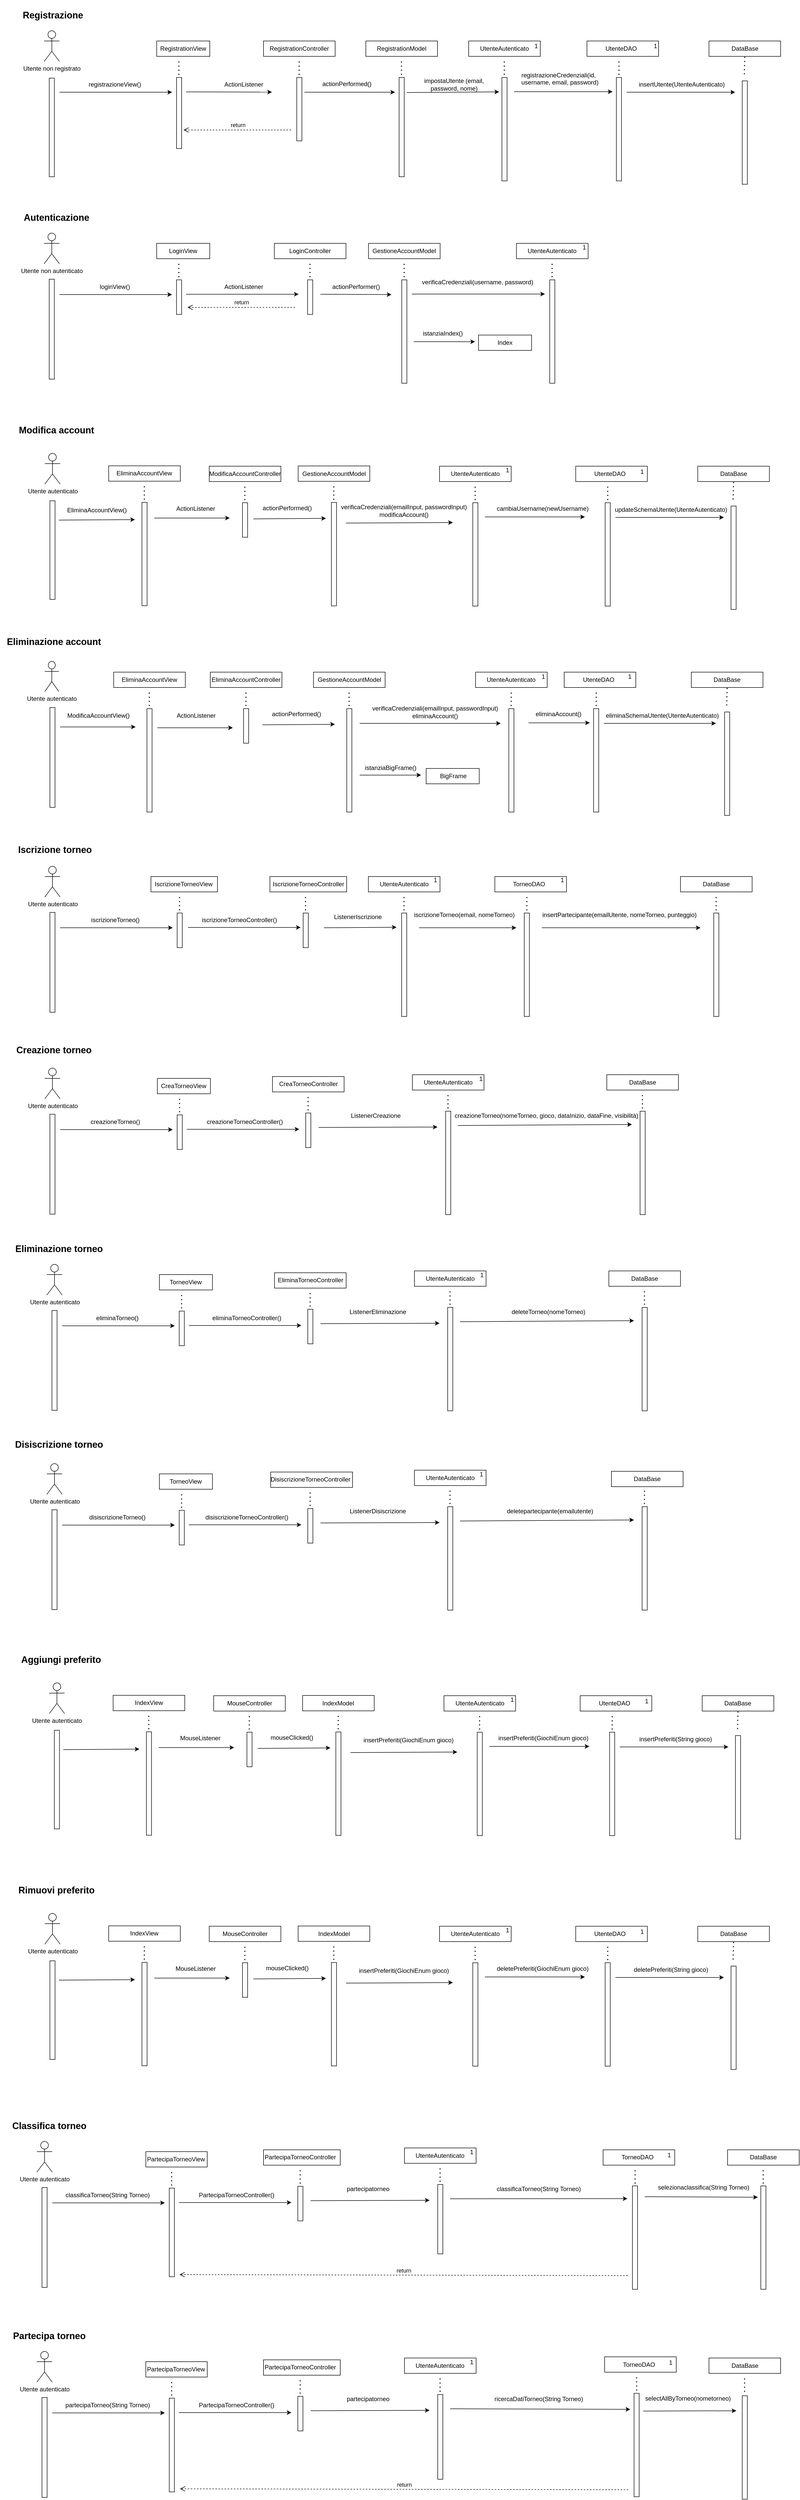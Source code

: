 <mxfile version="24.6.2" type="github">
  <diagram name="Pagina-1" id="2PzucVVuemy0MzqI2Rzy">
    <mxGraphModel dx="1276" dy="543" grid="1" gridSize="10" guides="1" tooltips="1" connect="1" arrows="1" fold="1" page="1" pageScale="1" pageWidth="827" pageHeight="1169" math="0" shadow="0">
      <root>
        <mxCell id="0" />
        <mxCell id="1" parent="0" />
        <mxCell id="PmFzKxTWgb2I8v0q9J5C-1" value="Utente non autenticato" style="shape=umlActor;verticalLabelPosition=bottom;verticalAlign=top;html=1;outlineConnect=0;" parent="1" vertex="1">
          <mxGeometry x="141.18" y="565" width="30" height="60" as="geometry" />
        </mxCell>
        <mxCell id="PmFzKxTWgb2I8v0q9J5C-4" value="" style="rounded=0;whiteSpace=wrap;html=1;rotation=90;" parent="1" vertex="1">
          <mxGeometry x="58.68" y="747.5" width="195" height="10" as="geometry" />
        </mxCell>
        <mxCell id="PmFzKxTWgb2I8v0q9J5C-5" value="" style="rounded=0;whiteSpace=wrap;html=1;rotation=90;" parent="1" vertex="1">
          <mxGeometry x="371.18" y="685" width="67.5" height="10" as="geometry" />
        </mxCell>
        <mxCell id="PmFzKxTWgb2I8v0q9J5C-6" value="" style="endArrow=classic;html=1;rounded=0;" parent="1" edge="1">
          <mxGeometry width="50" height="50" relative="1" as="geometry">
            <mxPoint x="171.18" y="685" as="sourcePoint" />
            <mxPoint x="391.18" y="685" as="targetPoint" />
          </mxGeometry>
        </mxCell>
        <mxCell id="PmFzKxTWgb2I8v0q9J5C-8" value="loginView()" style="text;html=1;align=center;verticalAlign=middle;resizable=0;points=[];autosize=1;strokeColor=none;fillColor=none;" parent="1" vertex="1">
          <mxGeometry x="238.68" y="655" width="80" height="30" as="geometry" />
        </mxCell>
        <mxCell id="PmFzKxTWgb2I8v0q9J5C-9" value="" style="html=1;verticalAlign=bottom;endArrow=open;dashed=1;endSize=8;curved=0;rounded=0;" parent="1" edge="1">
          <mxGeometry relative="1" as="geometry">
            <mxPoint x="631.5" y="710" as="sourcePoint" />
            <mxPoint x="421.5" y="710" as="targetPoint" />
          </mxGeometry>
        </mxCell>
        <mxCell id="PmFzKxTWgb2I8v0q9J5C-10" value="return" style="edgeLabel;html=1;align=center;verticalAlign=middle;resizable=0;points=[];" parent="PmFzKxTWgb2I8v0q9J5C-9" vertex="1" connectable="0">
          <mxGeometry x="-0.032" y="-2" relative="1" as="geometry">
            <mxPoint x="-3" y="-8" as="offset" />
          </mxGeometry>
        </mxCell>
        <mxCell id="PmFzKxTWgb2I8v0q9J5C-11" value="" style="endArrow=none;dashed=1;html=1;dashPattern=1 3;strokeWidth=2;rounded=0;" parent="1" edge="1">
          <mxGeometry width="50" height="50" relative="1" as="geometry">
            <mxPoint x="404.53" y="625" as="sourcePoint" />
            <mxPoint x="404.53" y="655" as="targetPoint" />
          </mxGeometry>
        </mxCell>
        <mxCell id="PmFzKxTWgb2I8v0q9J5C-12" value="" style="rounded=0;whiteSpace=wrap;html=1;rotation=90;" parent="1" vertex="1">
          <mxGeometry x="627.43" y="685" width="67.5" height="10" as="geometry" />
        </mxCell>
        <mxCell id="PmFzKxTWgb2I8v0q9J5C-13" value="" style="endArrow=none;dashed=1;html=1;dashPattern=1 3;strokeWidth=2;rounded=0;" parent="1" edge="1">
          <mxGeometry width="50" height="50" relative="1" as="geometry">
            <mxPoint x="660.78" y="625" as="sourcePoint" />
            <mxPoint x="660.78" y="655" as="targetPoint" />
          </mxGeometry>
        </mxCell>
        <mxCell id="PmFzKxTWgb2I8v0q9J5C-14" value="" style="rounded=0;whiteSpace=wrap;html=1;" parent="1" vertex="1">
          <mxGeometry x="361.18" y="585" width="103.75" height="30" as="geometry" />
        </mxCell>
        <mxCell id="PmFzKxTWgb2I8v0q9J5C-15" value="LoginView" style="text;html=1;strokeColor=none;fillColor=none;align=center;verticalAlign=middle;whiteSpace=wrap;rounded=0;" parent="1" vertex="1">
          <mxGeometry x="383.06" y="585" width="60" height="30" as="geometry" />
        </mxCell>
        <mxCell id="PmFzKxTWgb2I8v0q9J5C-17" value="" style="rounded=0;whiteSpace=wrap;html=1;" parent="1" vertex="1">
          <mxGeometry x="591.18" y="585" width="140" height="30" as="geometry" />
        </mxCell>
        <mxCell id="PmFzKxTWgb2I8v0q9J5C-18" value="LoginController" style="text;html=1;strokeColor=none;fillColor=none;align=center;verticalAlign=middle;whiteSpace=wrap;rounded=0;" parent="1" vertex="1">
          <mxGeometry x="631.18" y="585" width="60" height="30" as="geometry" />
        </mxCell>
        <mxCell id="PmFzKxTWgb2I8v0q9J5C-20" value="" style="endArrow=classic;html=1;rounded=0;" parent="1" edge="1">
          <mxGeometry width="50" height="50" relative="1" as="geometry">
            <mxPoint x="418.68" y="684.33" as="sourcePoint" />
            <mxPoint x="638.68" y="684.33" as="targetPoint" />
          </mxGeometry>
        </mxCell>
        <mxCell id="PmFzKxTWgb2I8v0q9J5C-21" value="ActionListener" style="text;html=1;align=center;verticalAlign=middle;resizable=0;points=[];autosize=1;strokeColor=none;fillColor=none;" parent="1" vertex="1">
          <mxGeometry x="481.18" y="655" width="100" height="30" as="geometry" />
        </mxCell>
        <mxCell id="PmFzKxTWgb2I8v0q9J5C-22" value="" style="rounded=0;whiteSpace=wrap;html=1;rotation=90;" parent="1" vertex="1">
          <mxGeometry x="744.25" y="752.19" width="201.87" height="10" as="geometry" />
        </mxCell>
        <mxCell id="PmFzKxTWgb2I8v0q9J5C-23" value="" style="endArrow=none;dashed=1;html=1;dashPattern=1 3;strokeWidth=2;rounded=0;" parent="1" edge="1">
          <mxGeometry width="50" height="50" relative="1" as="geometry">
            <mxPoint x="844.78" y="625" as="sourcePoint" />
            <mxPoint x="844.78" y="655" as="targetPoint" />
          </mxGeometry>
        </mxCell>
        <mxCell id="PmFzKxTWgb2I8v0q9J5C-24" value="" style="rounded=0;whiteSpace=wrap;html=1;" parent="1" vertex="1">
          <mxGeometry x="775.18" y="585" width="140" height="30" as="geometry" />
        </mxCell>
        <mxCell id="PmFzKxTWgb2I8v0q9J5C-25" value="GestioneAccountModel" style="text;html=1;strokeColor=none;fillColor=none;align=center;verticalAlign=middle;whiteSpace=wrap;rounded=0;" parent="1" vertex="1">
          <mxGeometry x="815.18" y="585" width="60" height="30" as="geometry" />
        </mxCell>
        <mxCell id="PmFzKxTWgb2I8v0q9J5C-28" value="" style="endArrow=classic;html=1;rounded=0;entryX=1;entryY=1;entryDx=0;entryDy=0;" parent="1" target="PmFzKxTWgb2I8v0q9J5C-30" edge="1">
          <mxGeometry width="50" height="50" relative="1" as="geometry">
            <mxPoint x="681.18" y="684.35" as="sourcePoint" />
            <mxPoint x="901.18" y="684.35" as="targetPoint" />
          </mxGeometry>
        </mxCell>
        <mxCell id="PmFzKxTWgb2I8v0q9J5C-30" value="actionPerformer()" style="text;html=1;strokeColor=none;fillColor=none;align=center;verticalAlign=middle;whiteSpace=wrap;rounded=0;" parent="1" vertex="1">
          <mxGeometry x="681.81" y="655" width="138.19" height="30" as="geometry" />
        </mxCell>
        <mxCell id="PmFzKxTWgb2I8v0q9J5C-34" value="Utente non registrato" style="shape=umlActor;verticalLabelPosition=bottom;verticalAlign=top;html=1;outlineConnect=0;" parent="1" vertex="1">
          <mxGeometry x="141.25" y="170" width="30" height="60" as="geometry" />
        </mxCell>
        <mxCell id="PmFzKxTWgb2I8v0q9J5C-35" value="" style="rounded=0;whiteSpace=wrap;html=1;rotation=90;" parent="1" vertex="1">
          <mxGeometry x="60" y="353.75" width="192.5" height="10" as="geometry" />
        </mxCell>
        <mxCell id="PmFzKxTWgb2I8v0q9J5C-36" value="" style="rounded=0;whiteSpace=wrap;html=1;rotation=90;" parent="1" vertex="1">
          <mxGeometry x="335.63" y="325.63" width="138.75" height="10" as="geometry" />
        </mxCell>
        <mxCell id="PmFzKxTWgb2I8v0q9J5C-37" value="" style="endArrow=classic;html=1;rounded=0;" parent="1" edge="1">
          <mxGeometry width="50" height="50" relative="1" as="geometry">
            <mxPoint x="171.25" y="290" as="sourcePoint" />
            <mxPoint x="391.25" y="290" as="targetPoint" />
          </mxGeometry>
        </mxCell>
        <mxCell id="PmFzKxTWgb2I8v0q9J5C-38" value="registrazioneView()" style="text;html=1;align=center;verticalAlign=middle;resizable=0;points=[];autosize=1;strokeColor=none;fillColor=none;" parent="1" vertex="1">
          <mxGeometry x="213.75" y="260" width="130" height="30" as="geometry" />
        </mxCell>
        <mxCell id="PmFzKxTWgb2I8v0q9J5C-39" value="" style="html=1;verticalAlign=bottom;endArrow=open;dashed=1;endSize=8;curved=0;rounded=0;" parent="1" edge="1">
          <mxGeometry relative="1" as="geometry">
            <mxPoint x="623.75" y="363.75" as="sourcePoint" />
            <mxPoint x="413.75" y="363.75" as="targetPoint" />
          </mxGeometry>
        </mxCell>
        <mxCell id="PmFzKxTWgb2I8v0q9J5C-40" value="return" style="edgeLabel;html=1;align=center;verticalAlign=middle;resizable=0;points=[];" parent="PmFzKxTWgb2I8v0q9J5C-39" vertex="1" connectable="0">
          <mxGeometry x="-0.032" y="-2" relative="1" as="geometry">
            <mxPoint x="-3" y="-8" as="offset" />
          </mxGeometry>
        </mxCell>
        <mxCell id="PmFzKxTWgb2I8v0q9J5C-41" value="" style="endArrow=none;dashed=1;html=1;dashPattern=1 3;strokeWidth=2;rounded=0;" parent="1" edge="1">
          <mxGeometry width="50" height="50" relative="1" as="geometry">
            <mxPoint x="404.6" y="230" as="sourcePoint" />
            <mxPoint x="404.6" y="260" as="targetPoint" />
          </mxGeometry>
        </mxCell>
        <mxCell id="PmFzKxTWgb2I8v0q9J5C-42" value="" style="rounded=0;whiteSpace=wrap;html=1;rotation=90;" parent="1" vertex="1">
          <mxGeometry x="578.13" y="318.13" width="123.75" height="10" as="geometry" />
        </mxCell>
        <mxCell id="PmFzKxTWgb2I8v0q9J5C-43" value="" style="endArrow=none;dashed=1;html=1;dashPattern=1 3;strokeWidth=2;rounded=0;" parent="1" edge="1">
          <mxGeometry width="50" height="50" relative="1" as="geometry">
            <mxPoint x="639.6" y="230" as="sourcePoint" />
            <mxPoint x="639.6" y="260" as="targetPoint" />
          </mxGeometry>
        </mxCell>
        <mxCell id="PmFzKxTWgb2I8v0q9J5C-44" value="" style="rounded=0;whiteSpace=wrap;html=1;" parent="1" vertex="1">
          <mxGeometry x="361.25" y="190" width="103.75" height="30" as="geometry" />
        </mxCell>
        <mxCell id="PmFzKxTWgb2I8v0q9J5C-45" value="RegistrationView" style="text;html=1;strokeColor=none;fillColor=none;align=center;verticalAlign=middle;whiteSpace=wrap;rounded=0;" parent="1" vertex="1">
          <mxGeometry x="383.13" y="190" width="60" height="30" as="geometry" />
        </mxCell>
        <mxCell id="PmFzKxTWgb2I8v0q9J5C-46" value="" style="rounded=0;whiteSpace=wrap;html=1;" parent="1" vertex="1">
          <mxGeometry x="570" y="190" width="140" height="30" as="geometry" />
        </mxCell>
        <mxCell id="PmFzKxTWgb2I8v0q9J5C-47" value="RegistrationController" style="text;html=1;strokeColor=none;fillColor=none;align=center;verticalAlign=middle;whiteSpace=wrap;rounded=0;" parent="1" vertex="1">
          <mxGeometry x="610" y="190" width="60" height="30" as="geometry" />
        </mxCell>
        <mxCell id="PmFzKxTWgb2I8v0q9J5C-48" value="" style="endArrow=classic;html=1;rounded=0;entryX=1.052;entryY=0.993;entryDx=0;entryDy=0;entryPerimeter=0;" parent="1" target="PmFzKxTWgb2I8v0q9J5C-49" edge="1">
          <mxGeometry width="50" height="50" relative="1" as="geometry">
            <mxPoint x="418.75" y="289.33" as="sourcePoint" />
            <mxPoint x="638.75" y="289.33" as="targetPoint" />
          </mxGeometry>
        </mxCell>
        <mxCell id="PmFzKxTWgb2I8v0q9J5C-49" value="ActionListener" style="text;html=1;align=center;verticalAlign=middle;resizable=0;points=[];autosize=1;strokeColor=none;fillColor=none;" parent="1" vertex="1">
          <mxGeometry x="481.25" y="260" width="100" height="30" as="geometry" />
        </mxCell>
        <mxCell id="PmFzKxTWgb2I8v0q9J5C-50" value="" style="rounded=0;whiteSpace=wrap;html=1;rotation=90;" parent="1" vertex="1">
          <mxGeometry x="940.0" y="357.19" width="201.87" height="10" as="geometry" />
        </mxCell>
        <mxCell id="PmFzKxTWgb2I8v0q9J5C-51" value="" style="endArrow=none;dashed=1;html=1;dashPattern=1 3;strokeWidth=2;rounded=0;" parent="1" edge="1">
          <mxGeometry width="50" height="50" relative="1" as="geometry">
            <mxPoint x="1040.53" y="230" as="sourcePoint" />
            <mxPoint x="1040.53" y="260" as="targetPoint" />
          </mxGeometry>
        </mxCell>
        <mxCell id="PmFzKxTWgb2I8v0q9J5C-52" value="" style="rounded=0;whiteSpace=wrap;html=1;" parent="1" vertex="1">
          <mxGeometry x="970.93" y="190" width="140" height="30" as="geometry" />
        </mxCell>
        <mxCell id="PmFzKxTWgb2I8v0q9J5C-53" value="UtenteAutenticato" style="text;html=1;strokeColor=none;fillColor=none;align=center;verticalAlign=middle;whiteSpace=wrap;rounded=0;" parent="1" vertex="1">
          <mxGeometry x="1010.93" y="190" width="60" height="30" as="geometry" />
        </mxCell>
        <mxCell id="PmFzKxTWgb2I8v0q9J5C-54" value="" style="endArrow=classic;html=1;rounded=0;exitX=-0.06;exitY=1.02;exitDx=0;exitDy=0;exitPerimeter=0;" parent="1" source="PmFzKxTWgb2I8v0q9J5C-55" edge="1">
          <mxGeometry width="50" height="50" relative="1" as="geometry">
            <mxPoint x="810.47" y="289.35" as="sourcePoint" />
            <mxPoint x="1030.47" y="289.35" as="targetPoint" />
          </mxGeometry>
        </mxCell>
        <mxCell id="PmFzKxTWgb2I8v0q9J5C-55" value="impostaUtente (email, password, nome)" style="text;html=1;strokeColor=none;fillColor=none;align=center;verticalAlign=middle;whiteSpace=wrap;rounded=0;" parent="1" vertex="1">
          <mxGeometry x="860" y="260" width="165.47" height="30" as="geometry" />
        </mxCell>
        <mxCell id="PmFzKxTWgb2I8v0q9J5C-59" value="Utente autenticato" style="shape=umlActor;verticalLabelPosition=bottom;verticalAlign=top;html=1;outlineConnect=0;" parent="1" vertex="1">
          <mxGeometry x="142.5" y="1801" width="30" height="60" as="geometry" />
        </mxCell>
        <mxCell id="PmFzKxTWgb2I8v0q9J5C-60" value="" style="rounded=0;whiteSpace=wrap;html=1;rotation=90;" parent="1" vertex="1">
          <mxGeometry x="60" y="1983.5" width="195" height="10" as="geometry" />
        </mxCell>
        <mxCell id="PmFzKxTWgb2I8v0q9J5C-61" value="" style="rounded=0;whiteSpace=wrap;html=1;rotation=90;" parent="1" vertex="1">
          <mxGeometry x="372.5" y="1921" width="67.5" height="10" as="geometry" />
        </mxCell>
        <mxCell id="PmFzKxTWgb2I8v0q9J5C-62" value="" style="endArrow=classic;html=1;rounded=0;" parent="1" edge="1">
          <mxGeometry width="50" height="50" relative="1" as="geometry">
            <mxPoint x="172.5" y="1921" as="sourcePoint" />
            <mxPoint x="392.5" y="1921" as="targetPoint" />
          </mxGeometry>
        </mxCell>
        <mxCell id="PmFzKxTWgb2I8v0q9J5C-63" value="iscrizioneTorneo()" style="text;html=1;align=center;verticalAlign=middle;resizable=0;points=[];autosize=1;strokeColor=none;fillColor=none;" parent="1" vertex="1">
          <mxGeometry x="220" y="1891" width="120" height="30" as="geometry" />
        </mxCell>
        <mxCell id="PmFzKxTWgb2I8v0q9J5C-66" value="" style="endArrow=none;dashed=1;html=1;dashPattern=1 3;strokeWidth=2;rounded=0;" parent="1" edge="1">
          <mxGeometry width="50" height="50" relative="1" as="geometry">
            <mxPoint x="405.85" y="1861" as="sourcePoint" />
            <mxPoint x="405.85" y="1891" as="targetPoint" />
          </mxGeometry>
        </mxCell>
        <mxCell id="PmFzKxTWgb2I8v0q9J5C-67" value="" style="rounded=0;whiteSpace=wrap;html=1;rotation=90;" parent="1" vertex="1">
          <mxGeometry x="618.75" y="1921" width="67.5" height="10" as="geometry" />
        </mxCell>
        <mxCell id="PmFzKxTWgb2I8v0q9J5C-68" value="" style="endArrow=none;dashed=1;html=1;dashPattern=1 3;strokeWidth=2;rounded=0;" parent="1" edge="1">
          <mxGeometry width="50" height="50" relative="1" as="geometry">
            <mxPoint x="652.1" y="1861" as="sourcePoint" />
            <mxPoint x="652.1" y="1891" as="targetPoint" />
          </mxGeometry>
        </mxCell>
        <mxCell id="PmFzKxTWgb2I8v0q9J5C-69" value="" style="rounded=0;whiteSpace=wrap;html=1;" parent="1" vertex="1">
          <mxGeometry x="350" y="1821" width="130" height="30" as="geometry" />
        </mxCell>
        <mxCell id="PmFzKxTWgb2I8v0q9J5C-70" value="IscrizioneTorneoView" style="text;html=1;strokeColor=none;fillColor=none;align=center;verticalAlign=middle;whiteSpace=wrap;rounded=0;" parent="1" vertex="1">
          <mxGeometry x="384.38" y="1821" width="60" height="30" as="geometry" />
        </mxCell>
        <mxCell id="PmFzKxTWgb2I8v0q9J5C-71" value="" style="rounded=0;whiteSpace=wrap;html=1;" parent="1" vertex="1">
          <mxGeometry x="582.5" y="1821" width="150" height="30" as="geometry" />
        </mxCell>
        <mxCell id="PmFzKxTWgb2I8v0q9J5C-72" value="IscrizioneTorneoController" style="text;html=1;strokeColor=none;fillColor=none;align=center;verticalAlign=middle;whiteSpace=wrap;rounded=0;" parent="1" vertex="1">
          <mxGeometry x="627.5" y="1821" width="60" height="30" as="geometry" />
        </mxCell>
        <mxCell id="PmFzKxTWgb2I8v0q9J5C-87" value="" style="endArrow=classic;html=1;rounded=0;" parent="1" edge="1">
          <mxGeometry width="50" height="50" relative="1" as="geometry">
            <mxPoint x="422.5" y="1920.33" as="sourcePoint" />
            <mxPoint x="642.5" y="1920.33" as="targetPoint" />
          </mxGeometry>
        </mxCell>
        <mxCell id="PmFzKxTWgb2I8v0q9J5C-91" value="iscrizioneTorneoController()" style="text;html=1;strokeColor=none;fillColor=none;align=center;verticalAlign=middle;whiteSpace=wrap;rounded=0;" parent="1" vertex="1">
          <mxGeometry x="492.97" y="1891" width="60" height="30" as="geometry" />
        </mxCell>
        <mxCell id="PmFzKxTWgb2I8v0q9J5C-124" value="" style="rounded=0;whiteSpace=wrap;html=1;rotation=90;" parent="1" vertex="1">
          <mxGeometry x="1354.0" y="1988.19" width="201.87" height="10" as="geometry" />
        </mxCell>
        <mxCell id="PmFzKxTWgb2I8v0q9J5C-125" value="" style="endArrow=none;dashed=1;html=1;dashPattern=1 3;strokeWidth=2;rounded=0;" parent="1" edge="1">
          <mxGeometry width="50" height="50" relative="1" as="geometry">
            <mxPoint x="1454.53" y="1861" as="sourcePoint" />
            <mxPoint x="1454.53" y="1891" as="targetPoint" />
          </mxGeometry>
        </mxCell>
        <mxCell id="PmFzKxTWgb2I8v0q9J5C-126" value="" style="rounded=0;whiteSpace=wrap;html=1;" parent="1" vertex="1">
          <mxGeometry x="1384.93" y="1821" width="140" height="30" as="geometry" />
        </mxCell>
        <mxCell id="PmFzKxTWgb2I8v0q9J5C-127" value="DataBase" style="text;html=1;strokeColor=none;fillColor=none;align=center;verticalAlign=middle;whiteSpace=wrap;rounded=0;" parent="1" vertex="1">
          <mxGeometry x="1424.93" y="1821" width="60" height="30" as="geometry" />
        </mxCell>
        <mxCell id="PmFzKxTWgb2I8v0q9J5C-169" value="Utente autenticato" style="shape=umlActor;verticalLabelPosition=bottom;verticalAlign=top;html=1;outlineConnect=0;" parent="1" vertex="1">
          <mxGeometry x="142.5" y="2195" width="30" height="60" as="geometry" />
        </mxCell>
        <mxCell id="PmFzKxTWgb2I8v0q9J5C-170" value="" style="rounded=0;whiteSpace=wrap;html=1;rotation=90;" parent="1" vertex="1">
          <mxGeometry x="60" y="2377.5" width="195" height="10" as="geometry" />
        </mxCell>
        <mxCell id="PmFzKxTWgb2I8v0q9J5C-171" value="" style="rounded=0;whiteSpace=wrap;html=1;rotation=90;" parent="1" vertex="1">
          <mxGeometry x="372.5" y="2315" width="67.5" height="10" as="geometry" />
        </mxCell>
        <mxCell id="PmFzKxTWgb2I8v0q9J5C-172" value="" style="endArrow=classic;html=1;rounded=0;" parent="1" edge="1">
          <mxGeometry width="50" height="50" relative="1" as="geometry">
            <mxPoint x="172.5" y="2315" as="sourcePoint" />
            <mxPoint x="392.5" y="2315" as="targetPoint" />
          </mxGeometry>
        </mxCell>
        <mxCell id="PmFzKxTWgb2I8v0q9J5C-173" value="creazioneTorneo()" style="text;html=1;align=center;verticalAlign=middle;resizable=0;points=[];autosize=1;strokeColor=none;fillColor=none;" parent="1" vertex="1">
          <mxGeometry x="220" y="2285" width="120" height="30" as="geometry" />
        </mxCell>
        <mxCell id="PmFzKxTWgb2I8v0q9J5C-176" value="" style="endArrow=none;dashed=1;html=1;dashPattern=1 3;strokeWidth=2;rounded=0;" parent="1" edge="1">
          <mxGeometry width="50" height="50" relative="1" as="geometry">
            <mxPoint x="405.85" y="2255" as="sourcePoint" />
            <mxPoint x="405.85" y="2285" as="targetPoint" />
          </mxGeometry>
        </mxCell>
        <mxCell id="PmFzKxTWgb2I8v0q9J5C-177" value="" style="rounded=0;whiteSpace=wrap;html=1;rotation=90;" parent="1" vertex="1">
          <mxGeometry x="623.75" y="2311.4" width="67.5" height="10" as="geometry" />
        </mxCell>
        <mxCell id="PmFzKxTWgb2I8v0q9J5C-178" value="" style="endArrow=none;dashed=1;html=1;dashPattern=1 3;strokeWidth=2;rounded=0;" parent="1" edge="1">
          <mxGeometry width="50" height="50" relative="1" as="geometry">
            <mxPoint x="657.1" y="2251.4" as="sourcePoint" />
            <mxPoint x="657.1" y="2281.4" as="targetPoint" />
          </mxGeometry>
        </mxCell>
        <mxCell id="PmFzKxTWgb2I8v0q9J5C-179" value="" style="rounded=0;whiteSpace=wrap;html=1;" parent="1" vertex="1">
          <mxGeometry x="362.5" y="2215" width="103.75" height="30" as="geometry" />
        </mxCell>
        <mxCell id="PmFzKxTWgb2I8v0q9J5C-180" value="CreaTorneoView" style="text;html=1;strokeColor=none;fillColor=none;align=center;verticalAlign=middle;whiteSpace=wrap;rounded=0;" parent="1" vertex="1">
          <mxGeometry x="384.38" y="2215" width="60" height="30" as="geometry" />
        </mxCell>
        <mxCell id="PmFzKxTWgb2I8v0q9J5C-181" value="" style="rounded=0;whiteSpace=wrap;html=1;" parent="1" vertex="1">
          <mxGeometry x="587.5" y="2211.4" width="140" height="30" as="geometry" />
        </mxCell>
        <mxCell id="PmFzKxTWgb2I8v0q9J5C-182" value="CreaTorneoController" style="text;html=1;strokeColor=none;fillColor=none;align=center;verticalAlign=middle;whiteSpace=wrap;rounded=0;" parent="1" vertex="1">
          <mxGeometry x="627.5" y="2211.4" width="60" height="30" as="geometry" />
        </mxCell>
        <mxCell id="PmFzKxTWgb2I8v0q9J5C-183" value="" style="endArrow=classic;html=1;rounded=0;" parent="1" edge="1">
          <mxGeometry width="50" height="50" relative="1" as="geometry">
            <mxPoint x="420" y="2314.33" as="sourcePoint" />
            <mxPoint x="640" y="2314.33" as="targetPoint" />
          </mxGeometry>
        </mxCell>
        <mxCell id="PmFzKxTWgb2I8v0q9J5C-184" value="creazioneTorneoController()" style="text;html=1;align=center;verticalAlign=middle;resizable=0;points=[];autosize=1;strokeColor=none;fillColor=none;" parent="1" vertex="1">
          <mxGeometry x="447.5" y="2285" width="170" height="30" as="geometry" />
        </mxCell>
        <mxCell id="PmFzKxTWgb2I8v0q9J5C-185" value="" style="rounded=0;whiteSpace=wrap;html=1;rotation=90;" parent="1" vertex="1">
          <mxGeometry x="830.0" y="2375" width="201.87" height="10" as="geometry" />
        </mxCell>
        <mxCell id="PmFzKxTWgb2I8v0q9J5C-186" value="" style="endArrow=none;dashed=1;html=1;dashPattern=1 3;strokeWidth=2;rounded=0;" parent="1" edge="1">
          <mxGeometry width="50" height="50" relative="1" as="geometry">
            <mxPoint x="930.53" y="2247.81" as="sourcePoint" />
            <mxPoint x="930.53" y="2277.81" as="targetPoint" />
          </mxGeometry>
        </mxCell>
        <mxCell id="PmFzKxTWgb2I8v0q9J5C-187" value="" style="rounded=0;whiteSpace=wrap;html=1;" parent="1" vertex="1">
          <mxGeometry x="860.93" y="2207.81" width="140" height="30" as="geometry" />
        </mxCell>
        <mxCell id="PmFzKxTWgb2I8v0q9J5C-188" value="UtenteAutenticato" style="text;html=1;strokeColor=none;fillColor=none;align=center;verticalAlign=middle;whiteSpace=wrap;rounded=0;" parent="1" vertex="1">
          <mxGeometry x="900.93" y="2207.81" width="60" height="30" as="geometry" />
        </mxCell>
        <mxCell id="PmFzKxTWgb2I8v0q9J5C-189" value="" style="endArrow=classic;html=1;rounded=0;" parent="1" edge="1">
          <mxGeometry width="50" height="50" relative="1" as="geometry">
            <mxPoint x="677.5" y="2310.75" as="sourcePoint" />
            <mxPoint x="910" y="2310" as="targetPoint" />
          </mxGeometry>
        </mxCell>
        <mxCell id="PmFzKxTWgb2I8v0q9J5C-201" value="" style="rounded=0;whiteSpace=wrap;html=1;rotation=90;" parent="1" vertex="1">
          <mxGeometry x="1210.0" y="2375" width="201.87" height="10" as="geometry" />
        </mxCell>
        <mxCell id="PmFzKxTWgb2I8v0q9J5C-202" value="" style="endArrow=none;dashed=1;html=1;dashPattern=1 3;strokeWidth=2;rounded=0;" parent="1" edge="1">
          <mxGeometry width="50" height="50" relative="1" as="geometry">
            <mxPoint x="1310.53" y="2247.81" as="sourcePoint" />
            <mxPoint x="1310.53" y="2277.81" as="targetPoint" />
          </mxGeometry>
        </mxCell>
        <mxCell id="PmFzKxTWgb2I8v0q9J5C-203" value="" style="rounded=0;whiteSpace=wrap;html=1;" parent="1" vertex="1">
          <mxGeometry x="1240.93" y="2207.81" width="140" height="30" as="geometry" />
        </mxCell>
        <mxCell id="PmFzKxTWgb2I8v0q9J5C-204" value="DataBase" style="text;html=1;strokeColor=none;fillColor=none;align=center;verticalAlign=middle;whiteSpace=wrap;rounded=0;" parent="1" vertex="1">
          <mxGeometry x="1280.93" y="2207.81" width="60" height="30" as="geometry" />
        </mxCell>
        <mxCell id="PmFzKxTWgb2I8v0q9J5C-205" value="" style="endArrow=classic;html=1;rounded=0;" parent="1" edge="1">
          <mxGeometry width="50" height="50" relative="1" as="geometry">
            <mxPoint x="950" y="2306.98" as="sourcePoint" />
            <mxPoint x="1290" y="2305" as="targetPoint" />
          </mxGeometry>
        </mxCell>
        <mxCell id="PmFzKxTWgb2I8v0q9J5C-206" value="creazioneTorneo(nomeTorneo, gioco, dataInizio, dataFine, visibilità)" style="text;html=1;strokeColor=none;fillColor=none;align=center;verticalAlign=middle;whiteSpace=wrap;rounded=0;" parent="1" vertex="1">
          <mxGeometry x="938" y="2273" width="370" height="30" as="geometry" />
        </mxCell>
        <mxCell id="dA8aLjZPVSyw3G796LqZ-2" value="" style="rounded=0;whiteSpace=wrap;html=1;rotation=90;" parent="1" vertex="1">
          <mxGeometry x="1163.68" y="357.19" width="201.87" height="10" as="geometry" />
        </mxCell>
        <mxCell id="dA8aLjZPVSyw3G796LqZ-4" value="" style="rounded=0;whiteSpace=wrap;html=1;" parent="1" vertex="1">
          <mxGeometry x="1202.12" y="190" width="140" height="30" as="geometry" />
        </mxCell>
        <mxCell id="dA8aLjZPVSyw3G796LqZ-5" value="UtenteDAO" style="text;html=1;strokeColor=none;fillColor=none;align=center;verticalAlign=middle;whiteSpace=wrap;rounded=0;" parent="1" vertex="1">
          <mxGeometry x="1239.12" y="190" width="60" height="30" as="geometry" />
        </mxCell>
        <mxCell id="dA8aLjZPVSyw3G796LqZ-6" value="" style="endArrow=none;dashed=1;html=1;dashPattern=1 3;strokeWidth=2;rounded=0;" parent="1" edge="1">
          <mxGeometry width="50" height="50" relative="1" as="geometry">
            <mxPoint x="1264.68" y="256" as="sourcePoint" />
            <mxPoint x="1264.68" y="226" as="targetPoint" />
          </mxGeometry>
        </mxCell>
        <mxCell id="dA8aLjZPVSyw3G796LqZ-7" value="insertUtente(UtenteAutenticato)" style="text;html=1;strokeColor=none;fillColor=none;align=center;verticalAlign=middle;whiteSpace=wrap;rounded=0;" parent="1" vertex="1">
          <mxGeometry x="1282.93" y="260" width="208.75" height="30" as="geometry" />
        </mxCell>
        <mxCell id="dA8aLjZPVSyw3G796LqZ-8" value="" style="endArrow=classic;html=1;rounded=0;entryX=1;entryY=1;entryDx=0;entryDy=0;" parent="1" target="dA8aLjZPVSyw3G796LqZ-7" edge="1">
          <mxGeometry width="50" height="50" relative="1" as="geometry">
            <mxPoint x="1279.68" y="290" as="sourcePoint" />
            <mxPoint x="1189.68" y="290" as="targetPoint" />
          </mxGeometry>
        </mxCell>
        <mxCell id="dA8aLjZPVSyw3G796LqZ-9" value="" style="rounded=0;whiteSpace=wrap;html=1;" parent="1" vertex="1">
          <mxGeometry x="1440.62" y="190" width="140" height="30" as="geometry" />
        </mxCell>
        <mxCell id="dA8aLjZPVSyw3G796LqZ-10" value="DataBase" style="text;html=1;strokeColor=none;fillColor=none;align=center;verticalAlign=middle;whiteSpace=wrap;rounded=0;" parent="1" vertex="1">
          <mxGeometry x="1480.62" y="190" width="60" height="30" as="geometry" />
        </mxCell>
        <mxCell id="dA8aLjZPVSyw3G796LqZ-11" value="" style="rounded=0;whiteSpace=wrap;html=1;rotation=90;" parent="1" vertex="1">
          <mxGeometry x="1409.68" y="363.75" width="201.87" height="10" as="geometry" />
        </mxCell>
        <mxCell id="dA8aLjZPVSyw3G796LqZ-14" value="" style="endArrow=none;dashed=1;html=1;dashPattern=1 3;strokeWidth=2;rounded=0;entryX=0.5;entryY=1;entryDx=0;entryDy=0;" parent="1" target="dA8aLjZPVSyw3G796LqZ-10" edge="1">
          <mxGeometry width="50" height="50" relative="1" as="geometry">
            <mxPoint x="1509.69" y="255" as="sourcePoint" />
            <mxPoint x="1234.69" y="241" as="targetPoint" />
          </mxGeometry>
        </mxCell>
        <mxCell id="_xcE8ZJ6tuB9mQ8rcjDb-1" value="registrazioneCredenziali(id, username, email, password)" style="text;whiteSpace=wrap;" parent="1" vertex="1">
          <mxGeometry x="1072.18" y="243" width="188" height="40" as="geometry" />
        </mxCell>
        <mxCell id="_xcE8ZJ6tuB9mQ8rcjDb-2" value="" style="endArrow=classic;html=1;rounded=0;" parent="1" edge="1">
          <mxGeometry width="50" height="50" relative="1" as="geometry">
            <mxPoint x="1059.68" y="289" as="sourcePoint" />
            <mxPoint x="1252.12" y="289" as="targetPoint" />
          </mxGeometry>
        </mxCell>
        <mxCell id="_xcE8ZJ6tuB9mQ8rcjDb-3" value="" style="rounded=0;whiteSpace=wrap;html=1;rotation=90;" parent="1" vertex="1">
          <mxGeometry x="743.13" y="353.13" width="193.75" height="10" as="geometry" />
        </mxCell>
        <mxCell id="_xcE8ZJ6tuB9mQ8rcjDb-4" value="" style="endArrow=none;dashed=1;html=1;dashPattern=1 3;strokeWidth=2;rounded=0;" parent="1" edge="1">
          <mxGeometry width="50" height="50" relative="1" as="geometry">
            <mxPoint x="839.6" y="230" as="sourcePoint" />
            <mxPoint x="839.6" y="260" as="targetPoint" />
          </mxGeometry>
        </mxCell>
        <mxCell id="_xcE8ZJ6tuB9mQ8rcjDb-5" value="" style="rounded=0;whiteSpace=wrap;html=1;" parent="1" vertex="1">
          <mxGeometry x="770" y="190" width="140" height="30" as="geometry" />
        </mxCell>
        <mxCell id="_xcE8ZJ6tuB9mQ8rcjDb-6" value="RegistrationModel" style="text;html=1;strokeColor=none;fillColor=none;align=center;verticalAlign=middle;whiteSpace=wrap;rounded=0;" parent="1" vertex="1">
          <mxGeometry x="810" y="190" width="60" height="30" as="geometry" />
        </mxCell>
        <mxCell id="_xcE8ZJ6tuB9mQ8rcjDb-7" value="" style="endArrow=classic;html=1;rounded=0;" parent="1" edge="1">
          <mxGeometry width="50" height="50" relative="1" as="geometry">
            <mxPoint x="650" y="290" as="sourcePoint" />
            <mxPoint x="827" y="290" as="targetPoint" />
          </mxGeometry>
        </mxCell>
        <mxCell id="_xcE8ZJ6tuB9mQ8rcjDb-8" value="&lt;span style=&quot;color: rgb(0, 0, 0); font-family: Helvetica; font-size: 12px; font-style: normal; font-variant-ligatures: normal; font-variant-caps: normal; font-weight: 400; letter-spacing: normal; orphans: 2; text-align: center; text-indent: 0px; text-transform: none; widows: 2; word-spacing: 0px; -webkit-text-stroke-width: 0px; background-color: rgb(251, 251, 251); text-decoration-thickness: initial; text-decoration-style: initial; text-decoration-color: initial; float: none; display: inline !important;&quot;&gt;actionPerformed()&lt;/span&gt;" style="text;whiteSpace=wrap;html=1;" parent="1" vertex="1">
          <mxGeometry x="683.13" y="260" width="160" height="40" as="geometry" />
        </mxCell>
        <mxCell id="Qi0Wa9hxT18hAOxOMV2e-1" value="" style="rounded=0;whiteSpace=wrap;html=1;rotation=90;" parent="1" vertex="1">
          <mxGeometry x="983.68" y="1988.19" width="201.87" height="10" as="geometry" />
        </mxCell>
        <mxCell id="Qi0Wa9hxT18hAOxOMV2e-2" value="" style="rounded=0;whiteSpace=wrap;html=1;" parent="1" vertex="1">
          <mxGeometry x="1022.12" y="1821" width="140" height="30" as="geometry" />
        </mxCell>
        <mxCell id="Qi0Wa9hxT18hAOxOMV2e-3" value="TorneoDAO" style="text;html=1;strokeColor=none;fillColor=none;align=center;verticalAlign=middle;whiteSpace=wrap;rounded=0;" parent="1" vertex="1">
          <mxGeometry x="1059.12" y="1821" width="60" height="30" as="geometry" />
        </mxCell>
        <mxCell id="Qi0Wa9hxT18hAOxOMV2e-4" value="" style="endArrow=none;dashed=1;html=1;dashPattern=1 3;strokeWidth=2;rounded=0;" parent="1" edge="1">
          <mxGeometry width="50" height="50" relative="1" as="geometry">
            <mxPoint x="1084.68" y="1887" as="sourcePoint" />
            <mxPoint x="1084.68" y="1857" as="targetPoint" />
          </mxGeometry>
        </mxCell>
        <mxCell id="Qi0Wa9hxT18hAOxOMV2e-8" value="&lt;span style=&quot;color: rgb(0, 0, 0); font-family: Helvetica; font-size: 12px; font-style: normal; font-variant-ligatures: normal; font-variant-caps: normal; font-weight: 400; letter-spacing: normal; orphans: 2; text-align: center; text-indent: 0px; text-transform: none; widows: 2; word-spacing: 0px; -webkit-text-stroke-width: 0px; background-color: rgb(251, 251, 251); text-decoration-thickness: initial; text-decoration-style: initial; text-decoration-color: initial; float: none; display: inline !important;&quot;&gt;insertPartecipante(emailUtente, nomeTorneo, punteggio)&lt;/span&gt;" style="text;whiteSpace=wrap;html=1;" parent="1" vertex="1">
          <mxGeometry x="1113" y="1882" width="340" height="40" as="geometry" />
        </mxCell>
        <mxCell id="Qi0Wa9hxT18hAOxOMV2e-9" value="" style="endArrow=classic;html=1;rounded=0;" parent="1" edge="1">
          <mxGeometry width="50" height="50" relative="1" as="geometry">
            <mxPoint x="1114" y="1921" as="sourcePoint" />
            <mxPoint x="1424" y="1921" as="targetPoint" />
          </mxGeometry>
        </mxCell>
        <mxCell id="Qi0Wa9hxT18hAOxOMV2e-10" value="" style="endArrow=classic;html=1;rounded=0;" parent="1" edge="1">
          <mxGeometry width="50" height="50" relative="1" as="geometry">
            <mxPoint x="874" y="1921" as="sourcePoint" />
            <mxPoint x="1064" y="1921" as="targetPoint" />
          </mxGeometry>
        </mxCell>
        <mxCell id="Qi0Wa9hxT18hAOxOMV2e-11" value="" style="rounded=0;whiteSpace=wrap;html=1;rotation=90;" parent="1" vertex="1">
          <mxGeometry x="744.0" y="1988.19" width="201.87" height="10" as="geometry" />
        </mxCell>
        <mxCell id="Qi0Wa9hxT18hAOxOMV2e-12" value="" style="endArrow=none;dashed=1;html=1;dashPattern=1 3;strokeWidth=2;rounded=0;" parent="1" edge="1">
          <mxGeometry width="50" height="50" relative="1" as="geometry">
            <mxPoint x="844.53" y="1861" as="sourcePoint" />
            <mxPoint x="844.53" y="1891" as="targetPoint" />
          </mxGeometry>
        </mxCell>
        <mxCell id="Qi0Wa9hxT18hAOxOMV2e-13" value="" style="rounded=0;whiteSpace=wrap;html=1;" parent="1" vertex="1">
          <mxGeometry x="774.93" y="1821" width="140" height="30" as="geometry" />
        </mxCell>
        <mxCell id="Qi0Wa9hxT18hAOxOMV2e-14" value="UtenteAutenticato" style="text;html=1;strokeColor=none;fillColor=none;align=center;verticalAlign=middle;whiteSpace=wrap;rounded=0;" parent="1" vertex="1">
          <mxGeometry x="814.93" y="1821" width="60" height="30" as="geometry" />
        </mxCell>
        <mxCell id="Qi0Wa9hxT18hAOxOMV2e-15" value="" style="endArrow=classic;html=1;rounded=0;" parent="1" edge="1">
          <mxGeometry width="50" height="50" relative="1" as="geometry">
            <mxPoint x="688" y="1921" as="sourcePoint" />
            <mxPoint x="829.87" y="1920" as="targetPoint" />
          </mxGeometry>
        </mxCell>
        <mxCell id="Qi0Wa9hxT18hAOxOMV2e-16" value="ListenerIscrizione" style="text;html=1;align=center;verticalAlign=middle;resizable=0;points=[];autosize=1;strokeColor=none;fillColor=none;" parent="1" vertex="1">
          <mxGeometry x="694" y="1885" width="120" height="30" as="geometry" />
        </mxCell>
        <mxCell id="Qi0Wa9hxT18hAOxOMV2e-17" value="iscrizioneTorneo(email, nomeTorneo)" style="text;html=1;align=center;verticalAlign=middle;resizable=0;points=[];autosize=1;strokeColor=none;fillColor=none;" parent="1" vertex="1">
          <mxGeometry x="852" y="1881" width="220" height="30" as="geometry" />
        </mxCell>
        <mxCell id="M7Dh-_FwcG7-ZmyJeiV2-1" value="ListenerCreazione" style="text;html=1;align=center;verticalAlign=middle;resizable=0;points=[];autosize=1;strokeColor=none;fillColor=none;" parent="1" vertex="1">
          <mxGeometry x="729" y="2273" width="120" height="30" as="geometry" />
        </mxCell>
        <mxCell id="XtpnshZH6VqtbmfVQ0za-1" value="Utente autenticato" style="shape=umlActor;verticalLabelPosition=bottom;verticalAlign=top;html=1;outlineConnect=0;" parent="1" vertex="1">
          <mxGeometry x="146.5" y="2578" width="30" height="60" as="geometry" />
        </mxCell>
        <mxCell id="XtpnshZH6VqtbmfVQ0za-2" value="" style="rounded=0;whiteSpace=wrap;html=1;rotation=90;" parent="1" vertex="1">
          <mxGeometry x="64" y="2760.5" width="195" height="10" as="geometry" />
        </mxCell>
        <mxCell id="XtpnshZH6VqtbmfVQ0za-3" value="" style="rounded=0;whiteSpace=wrap;html=1;rotation=90;" parent="1" vertex="1">
          <mxGeometry x="376.5" y="2698" width="67.5" height="10" as="geometry" />
        </mxCell>
        <mxCell id="XtpnshZH6VqtbmfVQ0za-4" value="" style="endArrow=classic;html=1;rounded=0;" parent="1" edge="1">
          <mxGeometry width="50" height="50" relative="1" as="geometry">
            <mxPoint x="176.5" y="2698" as="sourcePoint" />
            <mxPoint x="396.5" y="2698" as="targetPoint" />
          </mxGeometry>
        </mxCell>
        <mxCell id="XtpnshZH6VqtbmfVQ0za-5" value="eliminaTorneo()" style="text;html=1;align=center;verticalAlign=middle;resizable=0;points=[];autosize=1;strokeColor=none;fillColor=none;" parent="1" vertex="1">
          <mxGeometry x="229" y="2668" width="110" height="30" as="geometry" />
        </mxCell>
        <mxCell id="XtpnshZH6VqtbmfVQ0za-8" value="" style="endArrow=none;dashed=1;html=1;dashPattern=1 3;strokeWidth=2;rounded=0;" parent="1" edge="1">
          <mxGeometry width="50" height="50" relative="1" as="geometry">
            <mxPoint x="409.85" y="2638" as="sourcePoint" />
            <mxPoint x="409.85" y="2668" as="targetPoint" />
          </mxGeometry>
        </mxCell>
        <mxCell id="XtpnshZH6VqtbmfVQ0za-9" value="" style="rounded=0;whiteSpace=wrap;html=1;rotation=90;" parent="1" vertex="1">
          <mxGeometry x="627.75" y="2694.4" width="67.5" height="10" as="geometry" />
        </mxCell>
        <mxCell id="XtpnshZH6VqtbmfVQ0za-10" value="" style="endArrow=none;dashed=1;html=1;dashPattern=1 3;strokeWidth=2;rounded=0;" parent="1" edge="1">
          <mxGeometry width="50" height="50" relative="1" as="geometry">
            <mxPoint x="661.1" y="2634.4" as="sourcePoint" />
            <mxPoint x="661.1" y="2664.4" as="targetPoint" />
          </mxGeometry>
        </mxCell>
        <mxCell id="XtpnshZH6VqtbmfVQ0za-11" value="" style="rounded=0;whiteSpace=wrap;html=1;" parent="1" vertex="1">
          <mxGeometry x="366.5" y="2598" width="103.75" height="30" as="geometry" />
        </mxCell>
        <mxCell id="XtpnshZH6VqtbmfVQ0za-12" value="TorneoView" style="text;html=1;strokeColor=none;fillColor=none;align=center;verticalAlign=middle;whiteSpace=wrap;rounded=0;" parent="1" vertex="1">
          <mxGeometry x="388.38" y="2598" width="60" height="30" as="geometry" />
        </mxCell>
        <mxCell id="XtpnshZH6VqtbmfVQ0za-13" value="" style="rounded=0;whiteSpace=wrap;html=1;" parent="1" vertex="1">
          <mxGeometry x="591.5" y="2594.4" width="140" height="30" as="geometry" />
        </mxCell>
        <mxCell id="XtpnshZH6VqtbmfVQ0za-14" value="EliminaTorneoController" style="text;html=1;strokeColor=none;fillColor=none;align=center;verticalAlign=middle;whiteSpace=wrap;rounded=0;" parent="1" vertex="1">
          <mxGeometry x="631.5" y="2594.4" width="60" height="30" as="geometry" />
        </mxCell>
        <mxCell id="XtpnshZH6VqtbmfVQ0za-15" value="" style="endArrow=classic;html=1;rounded=0;" parent="1" edge="1">
          <mxGeometry width="50" height="50" relative="1" as="geometry">
            <mxPoint x="424" y="2697.33" as="sourcePoint" />
            <mxPoint x="644" y="2697.33" as="targetPoint" />
          </mxGeometry>
        </mxCell>
        <mxCell id="XtpnshZH6VqtbmfVQ0za-16" value="eliminaTorneoController()" style="text;html=1;align=center;verticalAlign=middle;resizable=0;points=[];autosize=1;strokeColor=none;fillColor=none;" parent="1" vertex="1">
          <mxGeometry x="456.5" y="2668" width="160" height="30" as="geometry" />
        </mxCell>
        <mxCell id="XtpnshZH6VqtbmfVQ0za-17" value="" style="rounded=0;whiteSpace=wrap;html=1;rotation=90;" parent="1" vertex="1">
          <mxGeometry x="834.0" y="2758" width="201.87" height="10" as="geometry" />
        </mxCell>
        <mxCell id="XtpnshZH6VqtbmfVQ0za-18" value="" style="endArrow=none;dashed=1;html=1;dashPattern=1 3;strokeWidth=2;rounded=0;" parent="1" edge="1">
          <mxGeometry width="50" height="50" relative="1" as="geometry">
            <mxPoint x="934.53" y="2630.81" as="sourcePoint" />
            <mxPoint x="934.53" y="2660.81" as="targetPoint" />
          </mxGeometry>
        </mxCell>
        <mxCell id="XtpnshZH6VqtbmfVQ0za-19" value="" style="rounded=0;whiteSpace=wrap;html=1;" parent="1" vertex="1">
          <mxGeometry x="864.93" y="2590.81" width="140" height="30" as="geometry" />
        </mxCell>
        <mxCell id="XtpnshZH6VqtbmfVQ0za-20" value="UtenteAutenticato" style="text;html=1;strokeColor=none;fillColor=none;align=center;verticalAlign=middle;whiteSpace=wrap;rounded=0;" parent="1" vertex="1">
          <mxGeometry x="904.93" y="2590.81" width="60" height="30" as="geometry" />
        </mxCell>
        <mxCell id="XtpnshZH6VqtbmfVQ0za-21" value="" style="endArrow=classic;html=1;rounded=0;" parent="1" edge="1">
          <mxGeometry width="50" height="50" relative="1" as="geometry">
            <mxPoint x="681.5" y="2693.75" as="sourcePoint" />
            <mxPoint x="914" y="2693" as="targetPoint" />
          </mxGeometry>
        </mxCell>
        <mxCell id="XtpnshZH6VqtbmfVQ0za-24" value="" style="rounded=0;whiteSpace=wrap;html=1;rotation=90;" parent="1" vertex="1">
          <mxGeometry x="1214.0" y="2758" width="201.87" height="10" as="geometry" />
        </mxCell>
        <mxCell id="XtpnshZH6VqtbmfVQ0za-25" value="" style="endArrow=none;dashed=1;html=1;dashPattern=1 3;strokeWidth=2;rounded=0;" parent="1" edge="1">
          <mxGeometry width="50" height="50" relative="1" as="geometry">
            <mxPoint x="1314.53" y="2630.81" as="sourcePoint" />
            <mxPoint x="1314.53" y="2660.81" as="targetPoint" />
          </mxGeometry>
        </mxCell>
        <mxCell id="XtpnshZH6VqtbmfVQ0za-26" value="" style="rounded=0;whiteSpace=wrap;html=1;" parent="1" vertex="1">
          <mxGeometry x="1244.93" y="2590.81" width="140" height="30" as="geometry" />
        </mxCell>
        <mxCell id="XtpnshZH6VqtbmfVQ0za-27" value="DataBase" style="text;html=1;strokeColor=none;fillColor=none;align=center;verticalAlign=middle;whiteSpace=wrap;rounded=0;" parent="1" vertex="1">
          <mxGeometry x="1284.93" y="2590.81" width="60" height="30" as="geometry" />
        </mxCell>
        <mxCell id="XtpnshZH6VqtbmfVQ0za-28" value="" style="endArrow=classic;html=1;rounded=0;" parent="1" edge="1">
          <mxGeometry width="50" height="50" relative="1" as="geometry">
            <mxPoint x="954" y="2689.98" as="sourcePoint" />
            <mxPoint x="1294" y="2688" as="targetPoint" />
          </mxGeometry>
        </mxCell>
        <mxCell id="XtpnshZH6VqtbmfVQ0za-29" value="deleteTorneo(nomeTorneo)" style="text;html=1;strokeColor=none;fillColor=none;align=center;verticalAlign=middle;whiteSpace=wrap;rounded=0;" parent="1" vertex="1">
          <mxGeometry x="942" y="2656" width="370" height="30" as="geometry" />
        </mxCell>
        <mxCell id="XtpnshZH6VqtbmfVQ0za-30" value="ListenerEliminazione" style="text;html=1;align=center;verticalAlign=middle;resizable=0;points=[];autosize=1;strokeColor=none;fillColor=none;" parent="1" vertex="1">
          <mxGeometry x="728" y="2656" width="130" height="30" as="geometry" />
        </mxCell>
        <mxCell id="XtpnshZH6VqtbmfVQ0za-31" value="Utente autenticato" style="shape=umlActor;verticalLabelPosition=bottom;verticalAlign=top;html=1;outlineConnect=0;" parent="1" vertex="1">
          <mxGeometry x="146.5" y="2967" width="30" height="60" as="geometry" />
        </mxCell>
        <mxCell id="XtpnshZH6VqtbmfVQ0za-32" value="" style="rounded=0;whiteSpace=wrap;html=1;rotation=90;" parent="1" vertex="1">
          <mxGeometry x="64" y="3149.5" width="195" height="10" as="geometry" />
        </mxCell>
        <mxCell id="XtpnshZH6VqtbmfVQ0za-33" value="" style="rounded=0;whiteSpace=wrap;html=1;rotation=90;" parent="1" vertex="1">
          <mxGeometry x="376.5" y="3087" width="67.5" height="10" as="geometry" />
        </mxCell>
        <mxCell id="XtpnshZH6VqtbmfVQ0za-34" value="" style="endArrow=classic;html=1;rounded=0;" parent="1" edge="1">
          <mxGeometry width="50" height="50" relative="1" as="geometry">
            <mxPoint x="176.5" y="3087" as="sourcePoint" />
            <mxPoint x="396.5" y="3087" as="targetPoint" />
          </mxGeometry>
        </mxCell>
        <mxCell id="XtpnshZH6VqtbmfVQ0za-35" value="disiscrizioneTorneo()" style="text;html=1;align=center;verticalAlign=middle;resizable=0;points=[];autosize=1;strokeColor=none;fillColor=none;" parent="1" vertex="1">
          <mxGeometry x="219" y="3057" width="130" height="30" as="geometry" />
        </mxCell>
        <mxCell id="XtpnshZH6VqtbmfVQ0za-38" value="" style="endArrow=none;dashed=1;html=1;dashPattern=1 3;strokeWidth=2;rounded=0;" parent="1" edge="1">
          <mxGeometry width="50" height="50" relative="1" as="geometry">
            <mxPoint x="409.85" y="3027" as="sourcePoint" />
            <mxPoint x="409.85" y="3057" as="targetPoint" />
          </mxGeometry>
        </mxCell>
        <mxCell id="XtpnshZH6VqtbmfVQ0za-39" value="" style="rounded=0;whiteSpace=wrap;html=1;rotation=90;" parent="1" vertex="1">
          <mxGeometry x="627.75" y="3083.4" width="67.5" height="10" as="geometry" />
        </mxCell>
        <mxCell id="XtpnshZH6VqtbmfVQ0za-40" value="" style="endArrow=none;dashed=1;html=1;dashPattern=1 3;strokeWidth=2;rounded=0;" parent="1" edge="1">
          <mxGeometry width="50" height="50" relative="1" as="geometry">
            <mxPoint x="661.1" y="3023.4" as="sourcePoint" />
            <mxPoint x="661.1" y="3053.4" as="targetPoint" />
          </mxGeometry>
        </mxCell>
        <mxCell id="XtpnshZH6VqtbmfVQ0za-41" value="" style="rounded=0;whiteSpace=wrap;html=1;" parent="1" vertex="1">
          <mxGeometry x="366.5" y="2987" width="103.75" height="30" as="geometry" />
        </mxCell>
        <mxCell id="XtpnshZH6VqtbmfVQ0za-42" value="TorneoView" style="text;html=1;strokeColor=none;fillColor=none;align=center;verticalAlign=middle;whiteSpace=wrap;rounded=0;" parent="1" vertex="1">
          <mxGeometry x="388.38" y="2987" width="60" height="30" as="geometry" />
        </mxCell>
        <mxCell id="XtpnshZH6VqtbmfVQ0za-43" value="" style="rounded=0;whiteSpace=wrap;html=1;" parent="1" vertex="1">
          <mxGeometry x="584" y="2983.4" width="160" height="30" as="geometry" />
        </mxCell>
        <mxCell id="XtpnshZH6VqtbmfVQ0za-44" value="DisiscrizioneTorneoController" style="text;html=1;strokeColor=none;fillColor=none;align=center;verticalAlign=middle;whiteSpace=wrap;rounded=0;" parent="1" vertex="1">
          <mxGeometry x="631.5" y="2983.4" width="60" height="30" as="geometry" />
        </mxCell>
        <mxCell id="XtpnshZH6VqtbmfVQ0za-45" value="" style="endArrow=classic;html=1;rounded=0;" parent="1" edge="1">
          <mxGeometry width="50" height="50" relative="1" as="geometry">
            <mxPoint x="424" y="3086.33" as="sourcePoint" />
            <mxPoint x="644" y="3086.33" as="targetPoint" />
          </mxGeometry>
        </mxCell>
        <mxCell id="XtpnshZH6VqtbmfVQ0za-46" value="disiscrizioneTorneoController()" style="text;html=1;align=center;verticalAlign=middle;resizable=0;points=[];autosize=1;strokeColor=none;fillColor=none;" parent="1" vertex="1">
          <mxGeometry x="441.5" y="3057" width="190" height="30" as="geometry" />
        </mxCell>
        <mxCell id="XtpnshZH6VqtbmfVQ0za-47" value="" style="rounded=0;whiteSpace=wrap;html=1;rotation=90;" parent="1" vertex="1">
          <mxGeometry x="834.0" y="3147" width="201.87" height="10" as="geometry" />
        </mxCell>
        <mxCell id="XtpnshZH6VqtbmfVQ0za-48" value="" style="endArrow=none;dashed=1;html=1;dashPattern=1 3;strokeWidth=2;rounded=0;" parent="1" edge="1">
          <mxGeometry width="50" height="50" relative="1" as="geometry">
            <mxPoint x="934.53" y="3019.81" as="sourcePoint" />
            <mxPoint x="934.53" y="3049.81" as="targetPoint" />
          </mxGeometry>
        </mxCell>
        <mxCell id="XtpnshZH6VqtbmfVQ0za-49" value="" style="rounded=0;whiteSpace=wrap;html=1;" parent="1" vertex="1">
          <mxGeometry x="864.93" y="2979.81" width="140" height="30" as="geometry" />
        </mxCell>
        <mxCell id="XtpnshZH6VqtbmfVQ0za-50" value="UtenteAutenticato" style="text;html=1;strokeColor=none;fillColor=none;align=center;verticalAlign=middle;whiteSpace=wrap;rounded=0;" parent="1" vertex="1">
          <mxGeometry x="904.93" y="2979.81" width="60" height="30" as="geometry" />
        </mxCell>
        <mxCell id="XtpnshZH6VqtbmfVQ0za-51" value="" style="endArrow=classic;html=1;rounded=0;" parent="1" edge="1">
          <mxGeometry width="50" height="50" relative="1" as="geometry">
            <mxPoint x="681.5" y="3082.75" as="sourcePoint" />
            <mxPoint x="914" y="3082" as="targetPoint" />
          </mxGeometry>
        </mxCell>
        <mxCell id="XtpnshZH6VqtbmfVQ0za-54" value="" style="rounded=0;whiteSpace=wrap;html=1;rotation=90;" parent="1" vertex="1">
          <mxGeometry x="1214.0" y="3147" width="201.87" height="10" as="geometry" />
        </mxCell>
        <mxCell id="XtpnshZH6VqtbmfVQ0za-55" value="" style="endArrow=none;dashed=1;html=1;dashPattern=1 3;strokeWidth=2;rounded=0;" parent="1" edge="1">
          <mxGeometry width="50" height="50" relative="1" as="geometry">
            <mxPoint x="1314.53" y="3019.81" as="sourcePoint" />
            <mxPoint x="1314.53" y="3049.81" as="targetPoint" />
          </mxGeometry>
        </mxCell>
        <mxCell id="XtpnshZH6VqtbmfVQ0za-57" value="" style="endArrow=classic;html=1;rounded=0;" parent="1" edge="1">
          <mxGeometry width="50" height="50" relative="1" as="geometry">
            <mxPoint x="954" y="3078.98" as="sourcePoint" />
            <mxPoint x="1294" y="3077" as="targetPoint" />
          </mxGeometry>
        </mxCell>
        <mxCell id="XtpnshZH6VqtbmfVQ0za-58" value="&lt;span style=&quot;background-color:#ffffff;padding:0px 0px 0px 2px;&quot;&gt;&lt;/span&gt;&lt;span style=&quot;background-color:#ffffff;padding:0px 0px 0px 2px;&quot;&gt;&lt;/span&gt;&lt;span style=&quot;background-color:#ffffff;padding:0px 0px 0px 2px;&quot;&gt;&lt;/span&gt;deletepartecipante(emailutente)" style="text;html=1;strokeColor=none;fillColor=none;align=center;verticalAlign=middle;whiteSpace=wrap;rounded=0;" parent="1" vertex="1">
          <mxGeometry x="942" y="3045" width="370" height="30" as="geometry" />
        </mxCell>
        <mxCell id="XtpnshZH6VqtbmfVQ0za-59" value="ListenerDisiscrizione" style="text;html=1;align=center;verticalAlign=middle;resizable=0;points=[];autosize=1;strokeColor=none;fillColor=none;" parent="1" vertex="1">
          <mxGeometry x="728" y="3045" width="130" height="30" as="geometry" />
        </mxCell>
        <mxCell id="KEncSxHg4aTPaV4kUg_g-1" value="Utente autenticato" style="shape=umlActor;verticalLabelPosition=bottom;verticalAlign=top;html=1;outlineConnect=0;" parent="1" vertex="1">
          <mxGeometry x="142.5" y="1401" width="27.5" height="59" as="geometry" />
        </mxCell>
        <mxCell id="KEncSxHg4aTPaV4kUg_g-2" value="" style="rounded=0;whiteSpace=wrap;html=1;rotation=90;" parent="1" vertex="1">
          <mxGeometry x="60" y="1583.5" width="195" height="10" as="geometry" />
        </mxCell>
        <mxCell id="KEncSxHg4aTPaV4kUg_g-3" value="Utente autenticato" style="shape=umlActor;verticalLabelPosition=bottom;verticalAlign=top;html=1;outlineConnect=0;" parent="1" vertex="1">
          <mxGeometry x="142.57" y="995" width="30" height="60" as="geometry" />
        </mxCell>
        <mxCell id="KEncSxHg4aTPaV4kUg_g-4" value="" style="rounded=0;whiteSpace=wrap;html=1;rotation=90;" parent="1" vertex="1">
          <mxGeometry x="61.32" y="1178.75" width="192.5" height="10" as="geometry" />
        </mxCell>
        <mxCell id="KEncSxHg4aTPaV4kUg_g-6" value="" style="rounded=0;whiteSpace=wrap;html=1;rotation=90;" parent="1" vertex="1">
          <mxGeometry x="883.07" y="1187.19" width="201.87" height="10" as="geometry" />
        </mxCell>
        <mxCell id="KEncSxHg4aTPaV4kUg_g-7" value="" style="endArrow=none;dashed=1;html=1;dashPattern=1 3;strokeWidth=2;rounded=0;" parent="1" edge="1">
          <mxGeometry width="50" height="50" relative="1" as="geometry">
            <mxPoint x="983.6" y="1060" as="sourcePoint" />
            <mxPoint x="983.6" y="1090" as="targetPoint" />
          </mxGeometry>
        </mxCell>
        <mxCell id="KEncSxHg4aTPaV4kUg_g-8" value="" style="rounded=0;whiteSpace=wrap;html=1;" parent="1" vertex="1">
          <mxGeometry x="914" y="1020" width="140" height="30" as="geometry" />
        </mxCell>
        <mxCell id="KEncSxHg4aTPaV4kUg_g-9" value="UtenteAutenticato" style="text;html=1;strokeColor=none;fillColor=none;align=center;verticalAlign=middle;whiteSpace=wrap;rounded=0;" parent="1" vertex="1">
          <mxGeometry x="954" y="1020" width="60" height="30" as="geometry" />
        </mxCell>
        <mxCell id="KEncSxHg4aTPaV4kUg_g-10" value="" style="rounded=0;whiteSpace=wrap;html=1;rotation=90;" parent="1" vertex="1">
          <mxGeometry x="1141.75" y="1187.19" width="201.87" height="10" as="geometry" />
        </mxCell>
        <mxCell id="KEncSxHg4aTPaV4kUg_g-11" value="" style="rounded=0;whiteSpace=wrap;html=1;" parent="1" vertex="1">
          <mxGeometry x="1180.19" y="1020" width="140" height="30" as="geometry" />
        </mxCell>
        <mxCell id="KEncSxHg4aTPaV4kUg_g-12" value="UtenteDAO" style="text;html=1;strokeColor=none;fillColor=none;align=center;verticalAlign=middle;whiteSpace=wrap;rounded=0;" parent="1" vertex="1">
          <mxGeometry x="1217.19" y="1020" width="60" height="30" as="geometry" />
        </mxCell>
        <mxCell id="KEncSxHg4aTPaV4kUg_g-13" value="" style="endArrow=none;dashed=1;html=1;dashPattern=1 3;strokeWidth=2;rounded=0;" parent="1" edge="1">
          <mxGeometry width="50" height="50" relative="1" as="geometry">
            <mxPoint x="1242.75" y="1086" as="sourcePoint" />
            <mxPoint x="1242.75" y="1056" as="targetPoint" />
          </mxGeometry>
        </mxCell>
        <mxCell id="KEncSxHg4aTPaV4kUg_g-14" value="&lt;span style=&quot;background-color:#ffffff;padding:0px 0px 0px 2px;&quot;&gt;&lt;/span&gt;&lt;span style=&quot;background-color:#ffffff;padding:0px 0px 0px 2px;&quot;&gt;updateSchemaUtente(UtenteAutenticato)&lt;/span&gt;&lt;span style=&quot;background-color:#ffffff;padding:0px 0px 0px 2px;&quot;&gt;&lt;/span&gt;" style="text;html=1;strokeColor=none;fillColor=none;align=center;verticalAlign=middle;whiteSpace=wrap;rounded=0;" parent="1" vertex="1">
          <mxGeometry x="1261" y="1090" width="208.75" height="30" as="geometry" />
        </mxCell>
        <mxCell id="KEncSxHg4aTPaV4kUg_g-15" value="" style="endArrow=classic;html=1;rounded=0;entryX=1;entryY=1;entryDx=0;entryDy=0;" parent="1" target="KEncSxHg4aTPaV4kUg_g-14" edge="1">
          <mxGeometry width="50" height="50" relative="1" as="geometry">
            <mxPoint x="1257.75" y="1120" as="sourcePoint" />
            <mxPoint x="1167.75" y="1120" as="targetPoint" />
          </mxGeometry>
        </mxCell>
        <mxCell id="KEncSxHg4aTPaV4kUg_g-16" value="" style="rounded=0;whiteSpace=wrap;html=1;" parent="1" vertex="1">
          <mxGeometry x="1418.69" y="1020" width="140" height="30" as="geometry" />
        </mxCell>
        <mxCell id="KEncSxHg4aTPaV4kUg_g-17" value="DataBase" style="text;html=1;strokeColor=none;fillColor=none;align=center;verticalAlign=middle;whiteSpace=wrap;rounded=0;" parent="1" vertex="1">
          <mxGeometry x="1458.69" y="1020" width="60" height="30" as="geometry" />
        </mxCell>
        <mxCell id="KEncSxHg4aTPaV4kUg_g-18" value="" style="rounded=0;whiteSpace=wrap;html=1;rotation=90;" parent="1" vertex="1">
          <mxGeometry x="1387.75" y="1193.75" width="201.87" height="10" as="geometry" />
        </mxCell>
        <mxCell id="KEncSxHg4aTPaV4kUg_g-19" value="" style="endArrow=none;dashed=1;html=1;dashPattern=1 3;strokeWidth=2;rounded=0;entryX=0.5;entryY=1;entryDx=0;entryDy=0;" parent="1" target="KEncSxHg4aTPaV4kUg_g-17" edge="1">
          <mxGeometry width="50" height="50" relative="1" as="geometry">
            <mxPoint x="1487.76" y="1085" as="sourcePoint" />
            <mxPoint x="1212.76" y="1071" as="targetPoint" />
          </mxGeometry>
        </mxCell>
        <mxCell id="KEncSxHg4aTPaV4kUg_g-20" value="cambiaUsername(newUsername)" style="text;whiteSpace=wrap;" parent="1" vertex="1">
          <mxGeometry x="1024.37" y="1088.88" width="170.7" height="40" as="geometry" />
        </mxCell>
        <mxCell id="KEncSxHg4aTPaV4kUg_g-21" value="" style="endArrow=classic;html=1;rounded=0;" parent="1" edge="1">
          <mxGeometry width="50" height="50" relative="1" as="geometry">
            <mxPoint x="1002.75" y="1119" as="sourcePoint" />
            <mxPoint x="1198.07" y="1119" as="targetPoint" />
          </mxGeometry>
        </mxCell>
        <mxCell id="KEncSxHg4aTPaV4kUg_g-22" value="" style="rounded=0;whiteSpace=wrap;html=1;rotation=90;" parent="1" vertex="1">
          <mxGeometry x="953.5" y="1589.19" width="201.87" height="10" as="geometry" />
        </mxCell>
        <mxCell id="KEncSxHg4aTPaV4kUg_g-23" value="" style="endArrow=none;dashed=1;html=1;dashPattern=1 3;strokeWidth=2;rounded=0;" parent="1" edge="1">
          <mxGeometry width="50" height="50" relative="1" as="geometry">
            <mxPoint x="1054.03" y="1462" as="sourcePoint" />
            <mxPoint x="1054.03" y="1492" as="targetPoint" />
          </mxGeometry>
        </mxCell>
        <mxCell id="KEncSxHg4aTPaV4kUg_g-24" value="" style="rounded=0;whiteSpace=wrap;html=1;" parent="1" vertex="1">
          <mxGeometry x="984.43" y="1422" width="140" height="30" as="geometry" />
        </mxCell>
        <mxCell id="KEncSxHg4aTPaV4kUg_g-25" value="UtenteAutenticato" style="text;html=1;strokeColor=none;fillColor=none;align=center;verticalAlign=middle;whiteSpace=wrap;rounded=0;" parent="1" vertex="1">
          <mxGeometry x="1024.43" y="1422" width="60" height="30" as="geometry" />
        </mxCell>
        <mxCell id="KEncSxHg4aTPaV4kUg_g-26" value="" style="rounded=0;whiteSpace=wrap;html=1;rotation=90;" parent="1" vertex="1">
          <mxGeometry x="1119.18" y="1589.19" width="201.87" height="10" as="geometry" />
        </mxCell>
        <mxCell id="KEncSxHg4aTPaV4kUg_g-27" value="" style="rounded=0;whiteSpace=wrap;html=1;" parent="1" vertex="1">
          <mxGeometry x="1157.62" y="1422" width="140" height="30" as="geometry" />
        </mxCell>
        <mxCell id="KEncSxHg4aTPaV4kUg_g-28" value="UtenteDAO" style="text;html=1;strokeColor=none;fillColor=none;align=center;verticalAlign=middle;whiteSpace=wrap;rounded=0;" parent="1" vertex="1">
          <mxGeometry x="1194.62" y="1422" width="60" height="30" as="geometry" />
        </mxCell>
        <mxCell id="KEncSxHg4aTPaV4kUg_g-29" value="" style="endArrow=none;dashed=1;html=1;dashPattern=1 3;strokeWidth=2;rounded=0;" parent="1" edge="1">
          <mxGeometry width="50" height="50" relative="1" as="geometry">
            <mxPoint x="1220.18" y="1488" as="sourcePoint" />
            <mxPoint x="1220.18" y="1458" as="targetPoint" />
          </mxGeometry>
        </mxCell>
        <mxCell id="KEncSxHg4aTPaV4kUg_g-30" value="eliminaSchemaUtente(UtenteAutenticato)" style="text;html=1;strokeColor=none;fillColor=none;align=center;verticalAlign=middle;whiteSpace=wrap;rounded=0;" parent="1" vertex="1">
          <mxGeometry x="1245.43" y="1492" width="208.75" height="30" as="geometry" />
        </mxCell>
        <mxCell id="KEncSxHg4aTPaV4kUg_g-31" value="" style="endArrow=classic;html=1;rounded=0;entryX=1;entryY=1;entryDx=0;entryDy=0;" parent="1" target="KEncSxHg4aTPaV4kUg_g-30" edge="1">
          <mxGeometry width="50" height="50" relative="1" as="geometry">
            <mxPoint x="1235.18" y="1522" as="sourcePoint" />
            <mxPoint x="1145.18" y="1522" as="targetPoint" />
          </mxGeometry>
        </mxCell>
        <mxCell id="KEncSxHg4aTPaV4kUg_g-32" value="" style="rounded=0;whiteSpace=wrap;html=1;" parent="1" vertex="1">
          <mxGeometry x="1406.12" y="1422" width="140" height="30" as="geometry" />
        </mxCell>
        <mxCell id="KEncSxHg4aTPaV4kUg_g-33" value="DataBase" style="text;html=1;strokeColor=none;fillColor=none;align=center;verticalAlign=middle;whiteSpace=wrap;rounded=0;" parent="1" vertex="1">
          <mxGeometry x="1446.12" y="1422" width="60" height="30" as="geometry" />
        </mxCell>
        <mxCell id="KEncSxHg4aTPaV4kUg_g-34" value="" style="rounded=0;whiteSpace=wrap;html=1;rotation=90;" parent="1" vertex="1">
          <mxGeometry x="1375.18" y="1595.75" width="201.87" height="10" as="geometry" />
        </mxCell>
        <mxCell id="KEncSxHg4aTPaV4kUg_g-35" value="" style="endArrow=none;dashed=1;html=1;dashPattern=1 3;strokeWidth=2;rounded=0;entryX=0.5;entryY=1;entryDx=0;entryDy=0;" parent="1" target="KEncSxHg4aTPaV4kUg_g-33" edge="1">
          <mxGeometry width="50" height="50" relative="1" as="geometry">
            <mxPoint x="1475.19" y="1487" as="sourcePoint" />
            <mxPoint x="1200.19" y="1473" as="targetPoint" />
          </mxGeometry>
        </mxCell>
        <mxCell id="KEncSxHg4aTPaV4kUg_g-36" value="eliminaAccount()" style="text;whiteSpace=wrap;" parent="1" vertex="1">
          <mxGeometry x="1100.16" y="1490" width="98.07" height="40" as="geometry" />
        </mxCell>
        <mxCell id="KEncSxHg4aTPaV4kUg_g-37" value="" style="endArrow=classic;html=1;rounded=0;" parent="1" edge="1">
          <mxGeometry width="50" height="50" relative="1" as="geometry">
            <mxPoint x="1088" y="1521" as="sourcePoint" />
            <mxPoint x="1207.62" y="1521" as="targetPoint" />
          </mxGeometry>
        </mxCell>
        <mxCell id="KEncSxHg4aTPaV4kUg_g-38" value="" style="endArrow=classic;html=1;rounded=0;" parent="1" edge="1">
          <mxGeometry width="50" height="50" relative="1" as="geometry">
            <mxPoint x="758" y="1522" as="sourcePoint" />
            <mxPoint x="1033.47" y="1522" as="targetPoint" />
          </mxGeometry>
        </mxCell>
        <mxCell id="KEncSxHg4aTPaV4kUg_g-39" value="verificaCredenziali(emailInput, passwordInput)&lt;br&gt;eliminaAccount()" style="text;html=1;align=center;verticalAlign=middle;resizable=0;points=[];autosize=1;strokeColor=none;fillColor=none;" parent="1" vertex="1">
          <mxGeometry x="769.87" y="1480" width="270" height="40" as="geometry" />
        </mxCell>
        <mxCell id="KEncSxHg4aTPaV4kUg_g-40" value="" style="endArrow=classic;html=1;rounded=0;" parent="1" edge="1">
          <mxGeometry width="50" height="50" relative="1" as="geometry">
            <mxPoint x="550.13" y="1122.88" as="sourcePoint" />
            <mxPoint x="692.0" y="1121.88" as="targetPoint" />
          </mxGeometry>
        </mxCell>
        <mxCell id="KEncSxHg4aTPaV4kUg_g-41" value="actionPerformed()" style="text;html=1;align=center;verticalAlign=middle;resizable=0;points=[];autosize=1;strokeColor=none;fillColor=none;" parent="1" vertex="1">
          <mxGeometry x="556.13" y="1086.88" width="120" height="30" as="geometry" />
        </mxCell>
        <mxCell id="KEncSxHg4aTPaV4kUg_g-42" value="&lt;h2&gt;Registrazione&lt;/h2&gt;" style="text;html=1;align=center;verticalAlign=middle;resizable=0;points=[];autosize=1;strokeColor=none;fillColor=none;" parent="1" vertex="1">
          <mxGeometry x="87.5" y="110" width="140" height="60" as="geometry" />
        </mxCell>
        <mxCell id="KEncSxHg4aTPaV4kUg_g-43" value="&lt;h2&gt;Autenticazione&lt;/h2&gt;" style="text;html=1;align=center;verticalAlign=middle;resizable=0;points=[];autosize=1;strokeColor=none;fillColor=none;" parent="1" vertex="1">
          <mxGeometry x="90" y="505" width="150" height="60" as="geometry" />
        </mxCell>
        <mxCell id="KEncSxHg4aTPaV4kUg_g-45" value="&lt;h2&gt;Modifica account&lt;/h2&gt;" style="text;html=1;align=center;verticalAlign=middle;resizable=0;points=[];autosize=1;strokeColor=none;fillColor=none;" parent="1" vertex="1">
          <mxGeometry x="80" y="920" width="170" height="60" as="geometry" />
        </mxCell>
        <mxCell id="KEncSxHg4aTPaV4kUg_g-46" value="&lt;h2&gt;Eliminazione account&lt;/h2&gt;" style="text;html=1;align=center;verticalAlign=middle;resizable=0;points=[];autosize=1;strokeColor=none;fillColor=none;" parent="1" vertex="1">
          <mxGeometry x="55" y="1333" width="210" height="60" as="geometry" />
        </mxCell>
        <mxCell id="KEncSxHg4aTPaV4kUg_g-47" value="&lt;h2&gt;Iscrizione torneo&lt;/h2&gt;" style="text;html=1;align=center;verticalAlign=middle;resizable=0;points=[];autosize=1;strokeColor=none;fillColor=none;" parent="1" vertex="1">
          <mxGeometry x="76.5" y="1739" width="170" height="60" as="geometry" />
        </mxCell>
        <mxCell id="KEncSxHg4aTPaV4kUg_g-48" value="&lt;h2&gt;Creazione torneo&lt;/h2&gt;" style="text;html=1;align=center;verticalAlign=middle;resizable=0;points=[];autosize=1;strokeColor=none;fillColor=none;" parent="1" vertex="1">
          <mxGeometry x="75" y="2130" width="170" height="60" as="geometry" />
        </mxCell>
        <mxCell id="KEncSxHg4aTPaV4kUg_g-49" value="&lt;h2&gt;Eliminazione torneo&lt;/h2&gt;" style="text;html=1;align=center;verticalAlign=middle;resizable=0;points=[];autosize=1;strokeColor=none;fillColor=none;" parent="1" vertex="1">
          <mxGeometry x="75" y="2518" width="190" height="60" as="geometry" />
        </mxCell>
        <mxCell id="KEncSxHg4aTPaV4kUg_g-50" value="&lt;h2&gt;Disiscrizione torneo&lt;/h2&gt;" style="text;html=1;align=center;verticalAlign=middle;resizable=0;points=[];autosize=1;strokeColor=none;fillColor=none;" parent="1" vertex="1">
          <mxGeometry x="70" y="2900" width="200" height="60" as="geometry" />
        </mxCell>
        <mxCell id="KEncSxHg4aTPaV4kUg_g-63" value="" style="rounded=0;whiteSpace=wrap;html=1;rotation=90;" parent="1" vertex="1">
          <mxGeometry x="500.18" y="1120" width="67.5" height="10" as="geometry" />
        </mxCell>
        <mxCell id="KEncSxHg4aTPaV4kUg_g-64" value="" style="endArrow=none;dashed=1;html=1;dashPattern=1 3;strokeWidth=2;rounded=0;" parent="1" edge="1">
          <mxGeometry width="50" height="50" relative="1" as="geometry">
            <mxPoint x="533.53" y="1060" as="sourcePoint" />
            <mxPoint x="533.53" y="1090" as="targetPoint" />
          </mxGeometry>
        </mxCell>
        <mxCell id="KEncSxHg4aTPaV4kUg_g-67" value="" style="rounded=0;whiteSpace=wrap;html=1;" parent="1" vertex="1">
          <mxGeometry x="463.93" y="1020" width="140" height="30" as="geometry" />
        </mxCell>
        <mxCell id="KEncSxHg4aTPaV4kUg_g-68" value="ModificaAccountController" style="text;html=1;strokeColor=none;fillColor=none;align=center;verticalAlign=middle;whiteSpace=wrap;rounded=0;" parent="1" vertex="1">
          <mxGeometry x="503.93" y="1020" width="60" height="30" as="geometry" />
        </mxCell>
        <mxCell id="KEncSxHg4aTPaV4kUg_g-73" value="" style="rounded=0;whiteSpace=wrap;html=1;rotation=90;" parent="1" vertex="1">
          <mxGeometry x="502.25" y="1522" width="67.5" height="10" as="geometry" />
        </mxCell>
        <mxCell id="KEncSxHg4aTPaV4kUg_g-74" value="" style="endArrow=none;dashed=1;html=1;dashPattern=1 3;strokeWidth=2;rounded=0;" parent="1" edge="1">
          <mxGeometry width="50" height="50" relative="1" as="geometry">
            <mxPoint x="535.6" y="1462" as="sourcePoint" />
            <mxPoint x="535.6" y="1492" as="targetPoint" />
          </mxGeometry>
        </mxCell>
        <mxCell id="KEncSxHg4aTPaV4kUg_g-77" value="" style="rounded=0;whiteSpace=wrap;html=1;" parent="1" vertex="1">
          <mxGeometry x="466" y="1422" width="140" height="30" as="geometry" />
        </mxCell>
        <mxCell id="KEncSxHg4aTPaV4kUg_g-78" value="EliminaAccountController" style="text;html=1;strokeColor=none;fillColor=none;align=center;verticalAlign=middle;whiteSpace=wrap;rounded=0;" parent="1" vertex="1">
          <mxGeometry x="506" y="1422" width="60" height="30" as="geometry" />
        </mxCell>
        <mxCell id="gb_MqxTgopEuYDQUJ0B2-1" value="1" style="text;html=1;align=center;verticalAlign=middle;whiteSpace=wrap;rounded=0;" parent="1" vertex="1">
          <mxGeometry x="1111.93" y="1425.5" width="10" height="10" as="geometry" />
        </mxCell>
        <mxCell id="gb_MqxTgopEuYDQUJ0B2-3" value="" style="endArrow=classic;html=1;rounded=0;" parent="1" edge="1">
          <mxGeometry width="50" height="50" relative="1" as="geometry">
            <mxPoint x="172.57" y="1529" as="sourcePoint" />
            <mxPoint x="320" y="1529" as="targetPoint" />
          </mxGeometry>
        </mxCell>
        <mxCell id="gb_MqxTgopEuYDQUJ0B2-5" value="1" style="text;html=1;align=center;verticalAlign=middle;whiteSpace=wrap;rounded=0;" parent="1" vertex="1">
          <mxGeometry x="1280.55" y="1426" width="10" height="10" as="geometry" />
        </mxCell>
        <mxCell id="gb_MqxTgopEuYDQUJ0B2-6" value="1" style="text;html=1;align=center;verticalAlign=middle;whiteSpace=wrap;rounded=0;" parent="1" vertex="1">
          <mxGeometry x="1305" y="1026" width="10" height="10" as="geometry" />
        </mxCell>
        <mxCell id="gb_MqxTgopEuYDQUJ0B2-7" value="1" style="text;html=1;align=center;verticalAlign=middle;whiteSpace=wrap;rounded=0;" parent="1" vertex="1">
          <mxGeometry x="1042" y="1023" width="10" height="10" as="geometry" />
        </mxCell>
        <mxCell id="L5I8SlYzrirsqVw1CCDF-2" value="" style="rounded=0;whiteSpace=wrap;html=1;rotation=90;" parent="1" vertex="1">
          <mxGeometry x="636.75" y="1589.19" width="201.87" height="10" as="geometry" />
        </mxCell>
        <mxCell id="L5I8SlYzrirsqVw1CCDF-3" value="" style="endArrow=none;dashed=1;html=1;dashPattern=1 3;strokeWidth=2;rounded=0;" parent="1" edge="1">
          <mxGeometry width="50" height="50" relative="1" as="geometry">
            <mxPoint x="737.28" y="1462" as="sourcePoint" />
            <mxPoint x="737.28" y="1492" as="targetPoint" />
          </mxGeometry>
        </mxCell>
        <mxCell id="L5I8SlYzrirsqVw1CCDF-4" value="" style="rounded=0;whiteSpace=wrap;html=1;" parent="1" vertex="1">
          <mxGeometry x="667.68" y="1422" width="140" height="30" as="geometry" />
        </mxCell>
        <mxCell id="L5I8SlYzrirsqVw1CCDF-5" value="GestioneAccountModel" style="text;html=1;strokeColor=none;fillColor=none;align=center;verticalAlign=middle;whiteSpace=wrap;rounded=0;" parent="1" vertex="1">
          <mxGeometry x="707.68" y="1422" width="60" height="30" as="geometry" />
        </mxCell>
        <mxCell id="L5I8SlYzrirsqVw1CCDF-8" value="" style="rounded=0;whiteSpace=wrap;html=1;rotation=90;" parent="1" vertex="1">
          <mxGeometry x="606.75" y="1186.75" width="201.87" height="10" as="geometry" />
        </mxCell>
        <mxCell id="L5I8SlYzrirsqVw1CCDF-9" value="" style="endArrow=none;dashed=1;html=1;dashPattern=1 3;strokeWidth=2;rounded=0;" parent="1" edge="1">
          <mxGeometry width="50" height="50" relative="1" as="geometry">
            <mxPoint x="707.28" y="1059.56" as="sourcePoint" />
            <mxPoint x="707.28" y="1089.56" as="targetPoint" />
          </mxGeometry>
        </mxCell>
        <mxCell id="L5I8SlYzrirsqVw1CCDF-10" value="" style="rounded=0;whiteSpace=wrap;html=1;" parent="1" vertex="1">
          <mxGeometry x="637.68" y="1019.56" width="140" height="30" as="geometry" />
        </mxCell>
        <mxCell id="L5I8SlYzrirsqVw1CCDF-11" value="GestioneAccountModel" style="text;html=1;strokeColor=none;fillColor=none;align=center;verticalAlign=middle;whiteSpace=wrap;rounded=0;" parent="1" vertex="1">
          <mxGeometry x="677.68" y="1019.56" width="60" height="30" as="geometry" />
        </mxCell>
        <mxCell id="L5I8SlYzrirsqVw1CCDF-14" value="" style="rounded=0;whiteSpace=wrap;html=1;" parent="1" vertex="1">
          <mxGeometry x="887.86" y="1610" width="103.75" height="30" as="geometry" />
        </mxCell>
        <mxCell id="L5I8SlYzrirsqVw1CCDF-15" value="BigFrame" style="text;html=1;strokeColor=none;fillColor=none;align=center;verticalAlign=middle;whiteSpace=wrap;rounded=0;" parent="1" vertex="1">
          <mxGeometry x="910.74" y="1610" width="60" height="30" as="geometry" />
        </mxCell>
        <mxCell id="L5I8SlYzrirsqVw1CCDF-23" value="" style="endArrow=classic;html=1;rounded=0;" parent="1" edge="1">
          <mxGeometry width="50" height="50" relative="1" as="geometry">
            <mxPoint x="758" y="1623" as="sourcePoint" />
            <mxPoint x="878" y="1623" as="targetPoint" />
          </mxGeometry>
        </mxCell>
        <mxCell id="L5I8SlYzrirsqVw1CCDF-26" value="istanziaBigFrame()" style="text;html=1;align=center;verticalAlign=middle;resizable=0;points=[];autosize=1;strokeColor=none;fillColor=none;" parent="1" vertex="1">
          <mxGeometry x="757.68" y="1593.5" width="120" height="30" as="geometry" />
        </mxCell>
        <mxCell id="L5I8SlYzrirsqVw1CCDF-27" value="" style="rounded=0;whiteSpace=wrap;html=1;rotation=90;" parent="1" vertex="1">
          <mxGeometry x="246.24" y="1589.19" width="201.87" height="10" as="geometry" />
        </mxCell>
        <mxCell id="L5I8SlYzrirsqVw1CCDF-28" value="" style="endArrow=none;dashed=1;html=1;dashPattern=1 3;strokeWidth=2;rounded=0;" parent="1" edge="1">
          <mxGeometry width="50" height="50" relative="1" as="geometry">
            <mxPoint x="346.77" y="1462" as="sourcePoint" />
            <mxPoint x="346.77" y="1492" as="targetPoint" />
          </mxGeometry>
        </mxCell>
        <mxCell id="L5I8SlYzrirsqVw1CCDF-29" value="" style="rounded=0;whiteSpace=wrap;html=1;" parent="1" vertex="1">
          <mxGeometry x="277.17" y="1422" width="140" height="30" as="geometry" />
        </mxCell>
        <mxCell id="L5I8SlYzrirsqVw1CCDF-30" value="EliminaAccountView" style="text;html=1;strokeColor=none;fillColor=none;align=center;verticalAlign=middle;whiteSpace=wrap;rounded=0;" parent="1" vertex="1">
          <mxGeometry x="317.17" y="1422" width="60" height="30" as="geometry" />
        </mxCell>
        <mxCell id="ST3RacROsklgZeBQulR1-2" value="1" style="text;html=1;align=center;verticalAlign=middle;whiteSpace=wrap;rounded=0;" parent="1" vertex="1">
          <mxGeometry x="1098.19" y="195" width="10" height="10" as="geometry" />
        </mxCell>
        <mxCell id="ST3RacROsklgZeBQulR1-3" value="1" style="text;html=1;align=center;verticalAlign=middle;whiteSpace=wrap;rounded=0;" parent="1" vertex="1">
          <mxGeometry x="1330.93" y="195" width="10" height="10" as="geometry" />
        </mxCell>
        <mxCell id="ST3RacROsklgZeBQulR1-4" value="" style="rounded=0;whiteSpace=wrap;html=1;rotation=90;" parent="1" vertex="1">
          <mxGeometry x="1033.44" y="752.19" width="201.87" height="10" as="geometry" />
        </mxCell>
        <mxCell id="ST3RacROsklgZeBQulR1-5" value="" style="endArrow=none;dashed=1;html=1;dashPattern=1 3;strokeWidth=2;rounded=0;" parent="1" edge="1">
          <mxGeometry width="50" height="50" relative="1" as="geometry">
            <mxPoint x="1133.97" y="625" as="sourcePoint" />
            <mxPoint x="1133.97" y="655" as="targetPoint" />
          </mxGeometry>
        </mxCell>
        <mxCell id="ST3RacROsklgZeBQulR1-6" value="" style="rounded=0;whiteSpace=wrap;html=1;" parent="1" vertex="1">
          <mxGeometry x="1064.37" y="585" width="140" height="30" as="geometry" />
        </mxCell>
        <mxCell id="ST3RacROsklgZeBQulR1-7" value="UtenteAutenticato" style="text;html=1;strokeColor=none;fillColor=none;align=center;verticalAlign=middle;whiteSpace=wrap;rounded=0;" parent="1" vertex="1">
          <mxGeometry x="1104.37" y="585" width="60" height="30" as="geometry" />
        </mxCell>
        <mxCell id="ST3RacROsklgZeBQulR1-8" value="1" style="text;html=1;align=center;verticalAlign=middle;whiteSpace=wrap;rounded=0;" parent="1" vertex="1">
          <mxGeometry x="1192.37" y="588" width="10" height="10" as="geometry" />
        </mxCell>
        <mxCell id="ST3RacROsklgZeBQulR1-9" value="" style="endArrow=classic;html=1;rounded=0;" parent="1" edge="1">
          <mxGeometry width="50" height="50" relative="1" as="geometry">
            <mxPoint x="859.87" y="684.05" as="sourcePoint" />
            <mxPoint x="1120" y="684" as="targetPoint" />
          </mxGeometry>
        </mxCell>
        <mxCell id="ST3RacROsklgZeBQulR1-11" value="verificaCredenziali(username, password)" style="text;html=1;align=center;verticalAlign=middle;resizable=0;points=[];autosize=1;strokeColor=none;fillColor=none;" parent="1" vertex="1">
          <mxGeometry x="868" y="646" width="240" height="30" as="geometry" />
        </mxCell>
        <mxCell id="ST3RacROsklgZeBQulR1-12" value="" style="rounded=0;whiteSpace=wrap;html=1;" parent="1" vertex="1">
          <mxGeometry x="990.18" y="764" width="103.75" height="30" as="geometry" />
        </mxCell>
        <mxCell id="ST3RacROsklgZeBQulR1-13" value="Index" style="text;html=1;strokeColor=none;fillColor=none;align=center;verticalAlign=middle;whiteSpace=wrap;rounded=0;" parent="1" vertex="1">
          <mxGeometry x="1012.06" y="764" width="60" height="30" as="geometry" />
        </mxCell>
        <mxCell id="ST3RacROsklgZeBQulR1-14" value="" style="endArrow=classic;html=1;rounded=0;" parent="1" edge="1">
          <mxGeometry width="50" height="50" relative="1" as="geometry">
            <mxPoint x="863.32" y="777" as="sourcePoint" />
            <mxPoint x="983.32" y="777" as="targetPoint" />
          </mxGeometry>
        </mxCell>
        <mxCell id="ST3RacROsklgZeBQulR1-15" value="istanziaIndex()" style="text;html=1;align=center;verticalAlign=middle;resizable=0;points=[];autosize=1;strokeColor=none;fillColor=none;" parent="1" vertex="1">
          <mxGeometry x="870" y="746" width="100" height="30" as="geometry" />
        </mxCell>
        <mxCell id="ST3RacROsklgZeBQulR1-17" value="1" style="text;html=1;align=center;verticalAlign=middle;whiteSpace=wrap;rounded=0;" parent="1" vertex="1">
          <mxGeometry x="1149" y="1823" width="10" height="10" as="geometry" />
        </mxCell>
        <mxCell id="ST3RacROsklgZeBQulR1-18" value="1" style="text;html=1;align=center;verticalAlign=middle;whiteSpace=wrap;rounded=0;" parent="1" vertex="1">
          <mxGeometry x="900.93" y="1823" width="10" height="10" as="geometry" />
        </mxCell>
        <mxCell id="ST3RacROsklgZeBQulR1-19" value="1" style="text;html=1;align=center;verticalAlign=middle;whiteSpace=wrap;rounded=0;" parent="1" vertex="1">
          <mxGeometry x="990.18" y="2211.4" width="10" height="10" as="geometry" />
        </mxCell>
        <mxCell id="ST3RacROsklgZeBQulR1-20" value="1" style="text;html=1;align=center;verticalAlign=middle;whiteSpace=wrap;rounded=0;" parent="1" vertex="1">
          <mxGeometry x="991.68" y="2594.4" width="10" height="10" as="geometry" />
        </mxCell>
        <mxCell id="ST3RacROsklgZeBQulR1-21" value="1" style="text;html=1;align=center;verticalAlign=middle;whiteSpace=wrap;rounded=0;" parent="1" vertex="1">
          <mxGeometry x="990.93" y="2983.4" width="10" height="10" as="geometry" />
        </mxCell>
        <mxCell id="ST3RacROsklgZeBQulR1-22" value="" style="rounded=0;whiteSpace=wrap;html=1;" parent="1" vertex="1">
          <mxGeometry x="1250" y="2982" width="140" height="30" as="geometry" />
        </mxCell>
        <mxCell id="ST3RacROsklgZeBQulR1-23" value="DataBase" style="text;html=1;strokeColor=none;fillColor=none;align=center;verticalAlign=middle;whiteSpace=wrap;rounded=0;" parent="1" vertex="1">
          <mxGeometry x="1290" y="2982" width="60" height="30" as="geometry" />
        </mxCell>
        <mxCell id="ST3RacROsklgZeBQulR1-28" value="" style="rounded=0;whiteSpace=wrap;html=1;rotation=90;" parent="1" vertex="1">
          <mxGeometry x="236.5" y="1186.47" width="201.87" height="10" as="geometry" />
        </mxCell>
        <mxCell id="ST3RacROsklgZeBQulR1-29" value="" style="endArrow=none;dashed=1;html=1;dashPattern=1 3;strokeWidth=2;rounded=0;" parent="1" edge="1">
          <mxGeometry width="50" height="50" relative="1" as="geometry">
            <mxPoint x="337.03" y="1059.28" as="sourcePoint" />
            <mxPoint x="337.03" y="1089.28" as="targetPoint" />
          </mxGeometry>
        </mxCell>
        <mxCell id="ST3RacROsklgZeBQulR1-30" value="" style="rounded=0;whiteSpace=wrap;html=1;" parent="1" vertex="1">
          <mxGeometry x="267.43" y="1019.28" width="140" height="30" as="geometry" />
        </mxCell>
        <mxCell id="ST3RacROsklgZeBQulR1-31" value="EliminaAccountView" style="text;html=1;strokeColor=none;fillColor=none;align=center;verticalAlign=middle;whiteSpace=wrap;rounded=0;" parent="1" vertex="1">
          <mxGeometry x="307.43" y="1019.28" width="60" height="30" as="geometry" />
        </mxCell>
        <mxCell id="ST3RacROsklgZeBQulR1-33" value="verificaCredenziali(emailInput, passwordInput)&lt;br&gt;modificaAccount()" style="text;html=1;align=center;verticalAlign=middle;resizable=0;points=[];autosize=1;strokeColor=none;fillColor=none;" parent="1" vertex="1">
          <mxGeometry x="708.88" y="1087" width="270" height="40" as="geometry" />
        </mxCell>
        <mxCell id="ST3RacROsklgZeBQulR1-34" value="" style="endArrow=classic;html=1;rounded=0;" parent="1" edge="1">
          <mxGeometry width="50" height="50" relative="1" as="geometry">
            <mxPoint x="731.18" y="1131" as="sourcePoint" />
            <mxPoint x="940" y="1130" as="targetPoint" />
          </mxGeometry>
        </mxCell>
        <mxCell id="ST3RacROsklgZeBQulR1-35" value="" style="endArrow=classic;html=1;rounded=0;" parent="1" edge="1">
          <mxGeometry width="50" height="50" relative="1" as="geometry">
            <mxPoint x="567.68" y="1524.83" as="sourcePoint" />
            <mxPoint x="709.55" y="1523.83" as="targetPoint" />
          </mxGeometry>
        </mxCell>
        <mxCell id="ST3RacROsklgZeBQulR1-36" value="actionPerformed()" style="text;html=1;align=center;verticalAlign=middle;resizable=0;points=[];autosize=1;strokeColor=none;fillColor=none;" parent="1" vertex="1">
          <mxGeometry x="573.68" y="1488.83" width="120" height="30" as="geometry" />
        </mxCell>
        <mxCell id="ST3RacROsklgZeBQulR1-38" value="" style="endArrow=classic;html=1;rounded=0;entryX=1.034;entryY=1.102;entryDx=0;entryDy=0;entryPerimeter=0;" parent="1" target="ST3RacROsklgZeBQulR1-39" edge="1">
          <mxGeometry width="50" height="50" relative="1" as="geometry">
            <mxPoint x="170" y="1125.21" as="sourcePoint" />
            <mxPoint x="332.5" y="1125.21" as="targetPoint" />
          </mxGeometry>
        </mxCell>
        <mxCell id="ST3RacROsklgZeBQulR1-39" value="EliminaAccountView()" style="text;html=1;align=center;verticalAlign=middle;resizable=0;points=[];autosize=1;strokeColor=none;fillColor=none;" parent="1" vertex="1">
          <mxGeometry x="174" y="1091.21" width="140" height="30" as="geometry" />
        </mxCell>
        <mxCell id="ST3RacROsklgZeBQulR1-40" value="ModificaAccountView()" style="text;html=1;align=center;verticalAlign=middle;resizable=0;points=[];autosize=1;strokeColor=none;fillColor=none;" parent="1" vertex="1">
          <mxGeometry x="172.17" y="1492" width="150" height="30" as="geometry" />
        </mxCell>
        <mxCell id="ST3RacROsklgZeBQulR1-41" value="" style="endArrow=classic;html=1;rounded=0;" parent="1" edge="1">
          <mxGeometry width="50" height="50" relative="1" as="geometry">
            <mxPoint x="356.5" y="1121.21" as="sourcePoint" />
            <mxPoint x="503.93" y="1121.21" as="targetPoint" />
          </mxGeometry>
        </mxCell>
        <mxCell id="ST3RacROsklgZeBQulR1-42" value="" style="endArrow=classic;html=1;rounded=0;" parent="1" edge="1">
          <mxGeometry width="50" height="50" relative="1" as="geometry">
            <mxPoint x="362.5" y="1530.67" as="sourcePoint" />
            <mxPoint x="509.93" y="1530.67" as="targetPoint" />
          </mxGeometry>
        </mxCell>
        <mxCell id="ST3RacROsklgZeBQulR1-43" value="ActionListener" style="text;html=1;align=center;verticalAlign=middle;resizable=0;points=[];autosize=1;strokeColor=none;fillColor=none;" parent="1" vertex="1">
          <mxGeometry x="388.38" y="1492" width="100" height="30" as="geometry" />
        </mxCell>
        <mxCell id="ST3RacROsklgZeBQulR1-44" value="ActionListener" style="text;html=1;align=center;verticalAlign=middle;resizable=0;points=[];autosize=1;" parent="1" vertex="1">
          <mxGeometry x="387" y="1088" width="100" height="30" as="geometry" />
        </mxCell>
        <mxCell id="PyGu5tj_1or0yoG0-wjz-1" value="Utente autenticato" style="shape=umlActor;verticalLabelPosition=bottom;verticalAlign=top;html=1;outlineConnect=0;" parent="1" vertex="1">
          <mxGeometry x="151.25" y="3395" width="30" height="60" as="geometry" />
        </mxCell>
        <mxCell id="PyGu5tj_1or0yoG0-wjz-2" value="" style="rounded=0;whiteSpace=wrap;html=1;rotation=90;" parent="1" vertex="1">
          <mxGeometry x="70" y="3578.75" width="192.5" height="10" as="geometry" />
        </mxCell>
        <mxCell id="PyGu5tj_1or0yoG0-wjz-3" value="" style="rounded=0;whiteSpace=wrap;html=1;rotation=90;" parent="1" vertex="1">
          <mxGeometry x="891.75" y="3587.19" width="201.87" height="10" as="geometry" />
        </mxCell>
        <mxCell id="PyGu5tj_1or0yoG0-wjz-4" value="" style="endArrow=none;dashed=1;html=1;dashPattern=1 3;strokeWidth=2;rounded=0;" parent="1" edge="1">
          <mxGeometry width="50" height="50" relative="1" as="geometry">
            <mxPoint x="992.28" y="3460" as="sourcePoint" />
            <mxPoint x="992.28" y="3490" as="targetPoint" />
          </mxGeometry>
        </mxCell>
        <mxCell id="PyGu5tj_1or0yoG0-wjz-5" value="" style="rounded=0;whiteSpace=wrap;html=1;" parent="1" vertex="1">
          <mxGeometry x="922.68" y="3420" width="140" height="30" as="geometry" />
        </mxCell>
        <mxCell id="PyGu5tj_1or0yoG0-wjz-6" value="UtenteAutenticato" style="text;html=1;strokeColor=none;fillColor=none;align=center;verticalAlign=middle;whiteSpace=wrap;rounded=0;" parent="1" vertex="1">
          <mxGeometry x="962.68" y="3420" width="60" height="30" as="geometry" />
        </mxCell>
        <mxCell id="PyGu5tj_1or0yoG0-wjz-7" value="" style="rounded=0;whiteSpace=wrap;html=1;rotation=90;" parent="1" vertex="1">
          <mxGeometry x="1150.43" y="3587.19" width="201.87" height="10" as="geometry" />
        </mxCell>
        <mxCell id="PyGu5tj_1or0yoG0-wjz-8" value="" style="rounded=0;whiteSpace=wrap;html=1;" parent="1" vertex="1">
          <mxGeometry x="1188.87" y="3420" width="140" height="30" as="geometry" />
        </mxCell>
        <mxCell id="PyGu5tj_1or0yoG0-wjz-9" value="UtenteDAO" style="text;html=1;strokeColor=none;fillColor=none;align=center;verticalAlign=middle;whiteSpace=wrap;rounded=0;" parent="1" vertex="1">
          <mxGeometry x="1225.87" y="3420" width="60" height="30" as="geometry" />
        </mxCell>
        <mxCell id="PyGu5tj_1or0yoG0-wjz-10" value="" style="endArrow=none;dashed=1;html=1;dashPattern=1 3;strokeWidth=2;rounded=0;" parent="1" edge="1">
          <mxGeometry width="50" height="50" relative="1" as="geometry">
            <mxPoint x="1251.43" y="3486" as="sourcePoint" />
            <mxPoint x="1251.43" y="3456" as="targetPoint" />
          </mxGeometry>
        </mxCell>
        <mxCell id="PyGu5tj_1or0yoG0-wjz-11" value="&lt;span style=&quot;background-color:#ffffff;padding:0px 0px 0px 2px;&quot;&gt;&lt;/span&gt;&lt;span style=&quot;background-color:#ffffff;padding:0px 0px 0px 2px;&quot;&gt;insertPreferiti(String gioco)&lt;/span&gt;&lt;span style=&quot;background-color:#ffffff;padding:0px 0px 0px 2px;&quot;&gt;&lt;/span&gt;" style="text;html=1;strokeColor=none;fillColor=none;align=center;verticalAlign=middle;whiteSpace=wrap;rounded=0;" parent="1" vertex="1">
          <mxGeometry x="1269.68" y="3490" width="208.75" height="30" as="geometry" />
        </mxCell>
        <mxCell id="PyGu5tj_1or0yoG0-wjz-12" value="" style="endArrow=classic;html=1;rounded=0;entryX=1;entryY=1;entryDx=0;entryDy=0;" parent="1" target="PyGu5tj_1or0yoG0-wjz-11" edge="1">
          <mxGeometry width="50" height="50" relative="1" as="geometry">
            <mxPoint x="1266.43" y="3520" as="sourcePoint" />
            <mxPoint x="1176.43" y="3520" as="targetPoint" />
          </mxGeometry>
        </mxCell>
        <mxCell id="PyGu5tj_1or0yoG0-wjz-13" value="" style="rounded=0;whiteSpace=wrap;html=1;" parent="1" vertex="1">
          <mxGeometry x="1427.37" y="3420" width="140" height="30" as="geometry" />
        </mxCell>
        <mxCell id="PyGu5tj_1or0yoG0-wjz-14" value="DataBase" style="text;html=1;strokeColor=none;fillColor=none;align=center;verticalAlign=middle;whiteSpace=wrap;rounded=0;" parent="1" vertex="1">
          <mxGeometry x="1467.37" y="3420" width="60" height="30" as="geometry" />
        </mxCell>
        <mxCell id="PyGu5tj_1or0yoG0-wjz-15" value="" style="rounded=0;whiteSpace=wrap;html=1;rotation=90;" parent="1" vertex="1">
          <mxGeometry x="1396.43" y="3593.75" width="201.87" height="10" as="geometry" />
        </mxCell>
        <mxCell id="PyGu5tj_1or0yoG0-wjz-16" value="" style="endArrow=none;dashed=1;html=1;dashPattern=1 3;strokeWidth=2;rounded=0;entryX=0.5;entryY=1;entryDx=0;entryDy=0;" parent="1" target="PyGu5tj_1or0yoG0-wjz-14" edge="1">
          <mxGeometry width="50" height="50" relative="1" as="geometry">
            <mxPoint x="1496.44" y="3485" as="sourcePoint" />
            <mxPoint x="1221.44" y="3471" as="targetPoint" />
          </mxGeometry>
        </mxCell>
        <mxCell id="PyGu5tj_1or0yoG0-wjz-17" value="insertPreferiti(GiochiEnum gioco)" style="text;whiteSpace=wrap;" parent="1" vertex="1">
          <mxGeometry x="1027.05" y="3488.88" width="186.95" height="40" as="geometry" />
        </mxCell>
        <mxCell id="PyGu5tj_1or0yoG0-wjz-18" value="" style="endArrow=classic;html=1;rounded=0;" parent="1" edge="1">
          <mxGeometry width="50" height="50" relative="1" as="geometry">
            <mxPoint x="1011.43" y="3519" as="sourcePoint" />
            <mxPoint x="1206.75" y="3519" as="targetPoint" />
          </mxGeometry>
        </mxCell>
        <mxCell id="PyGu5tj_1or0yoG0-wjz-19" value="" style="endArrow=classic;html=1;rounded=0;" parent="1" edge="1">
          <mxGeometry width="50" height="50" relative="1" as="geometry">
            <mxPoint x="558.81" y="3522.88" as="sourcePoint" />
            <mxPoint x="700.68" y="3521.88" as="targetPoint" />
          </mxGeometry>
        </mxCell>
        <mxCell id="PyGu5tj_1or0yoG0-wjz-20" value="mouseClicked()" style="text;html=1;align=center;verticalAlign=middle;resizable=0;points=[];autosize=1;strokeColor=none;fillColor=none;" parent="1" vertex="1">
          <mxGeometry x="569.81" y="3486.88" width="110" height="30" as="geometry" />
        </mxCell>
        <mxCell id="PyGu5tj_1or0yoG0-wjz-21" value="&lt;h2&gt;Aggiungi preferito&lt;/h2&gt;" style="text;html=1;align=center;verticalAlign=middle;resizable=0;points=[];autosize=1;strokeColor=none;fillColor=none;" parent="1" vertex="1">
          <mxGeometry x="83.68" y="3320" width="180" height="60" as="geometry" />
        </mxCell>
        <mxCell id="PyGu5tj_1or0yoG0-wjz-22" value="" style="rounded=0;whiteSpace=wrap;html=1;rotation=90;" parent="1" vertex="1">
          <mxGeometry x="508.86" y="3520" width="67.5" height="10" as="geometry" />
        </mxCell>
        <mxCell id="PyGu5tj_1or0yoG0-wjz-23" value="" style="endArrow=none;dashed=1;html=1;dashPattern=1 3;strokeWidth=2;rounded=0;" parent="1" edge="1">
          <mxGeometry width="50" height="50" relative="1" as="geometry">
            <mxPoint x="542.21" y="3460" as="sourcePoint" />
            <mxPoint x="542.21" y="3490" as="targetPoint" />
          </mxGeometry>
        </mxCell>
        <mxCell id="PyGu5tj_1or0yoG0-wjz-24" value="" style="rounded=0;whiteSpace=wrap;html=1;" parent="1" vertex="1">
          <mxGeometry x="472.61" y="3420" width="140" height="30" as="geometry" />
        </mxCell>
        <mxCell id="PyGu5tj_1or0yoG0-wjz-25" value="MouseController" style="text;html=1;strokeColor=none;fillColor=none;align=center;verticalAlign=middle;whiteSpace=wrap;rounded=0;" parent="1" vertex="1">
          <mxGeometry x="512.61" y="3420" width="60" height="30" as="geometry" />
        </mxCell>
        <mxCell id="PyGu5tj_1or0yoG0-wjz-26" value="1" style="text;html=1;align=center;verticalAlign=middle;whiteSpace=wrap;rounded=0;" parent="1" vertex="1">
          <mxGeometry x="1313.68" y="3426" width="10" height="10" as="geometry" />
        </mxCell>
        <mxCell id="PyGu5tj_1or0yoG0-wjz-27" value="1" style="text;html=1;align=center;verticalAlign=middle;whiteSpace=wrap;rounded=0;" parent="1" vertex="1">
          <mxGeometry x="1050.68" y="3423" width="10" height="10" as="geometry" />
        </mxCell>
        <mxCell id="PyGu5tj_1or0yoG0-wjz-28" value="" style="rounded=0;whiteSpace=wrap;html=1;rotation=90;" parent="1" vertex="1">
          <mxGeometry x="615.43" y="3586.75" width="201.87" height="10" as="geometry" />
        </mxCell>
        <mxCell id="PyGu5tj_1or0yoG0-wjz-29" value="" style="endArrow=none;dashed=1;html=1;dashPattern=1 3;strokeWidth=2;rounded=0;" parent="1" edge="1">
          <mxGeometry width="50" height="50" relative="1" as="geometry">
            <mxPoint x="715.96" y="3459.56" as="sourcePoint" />
            <mxPoint x="715.96" y="3489.56" as="targetPoint" />
          </mxGeometry>
        </mxCell>
        <mxCell id="PyGu5tj_1or0yoG0-wjz-30" value="" style="rounded=0;whiteSpace=wrap;html=1;" parent="1" vertex="1">
          <mxGeometry x="646.36" y="3419.56" width="140" height="30" as="geometry" />
        </mxCell>
        <mxCell id="PyGu5tj_1or0yoG0-wjz-31" value="IndexModel" style="text;html=1;strokeColor=none;fillColor=none;align=center;verticalAlign=middle;whiteSpace=wrap;rounded=0;" parent="1" vertex="1">
          <mxGeometry x="686.36" y="3419.56" width="60" height="30" as="geometry" />
        </mxCell>
        <mxCell id="PyGu5tj_1or0yoG0-wjz-32" value="" style="rounded=0;whiteSpace=wrap;html=1;rotation=90;" parent="1" vertex="1">
          <mxGeometry x="245.18" y="3586.47" width="201.87" height="10" as="geometry" />
        </mxCell>
        <mxCell id="PyGu5tj_1or0yoG0-wjz-33" value="" style="endArrow=none;dashed=1;html=1;dashPattern=1 3;strokeWidth=2;rounded=0;" parent="1" edge="1">
          <mxGeometry width="50" height="50" relative="1" as="geometry">
            <mxPoint x="345.71" y="3459.28" as="sourcePoint" />
            <mxPoint x="345.71" y="3489.28" as="targetPoint" />
          </mxGeometry>
        </mxCell>
        <mxCell id="PyGu5tj_1or0yoG0-wjz-34" value="" style="rounded=0;whiteSpace=wrap;html=1;" parent="1" vertex="1">
          <mxGeometry x="276.11" y="3419.28" width="140" height="30" as="geometry" />
        </mxCell>
        <mxCell id="PyGu5tj_1or0yoG0-wjz-35" value="IndexView" style="text;html=1;strokeColor=none;fillColor=none;align=center;verticalAlign=middle;whiteSpace=wrap;rounded=0;" parent="1" vertex="1">
          <mxGeometry x="316.11" y="3419.28" width="60" height="30" as="geometry" />
        </mxCell>
        <mxCell id="PyGu5tj_1or0yoG0-wjz-36" value="insertPreferiti(GiochiEnum gioco)" style="text;html=1;align=center;verticalAlign=middle;resizable=0;points=[];autosize=1;strokeColor=none;fillColor=none;" parent="1" vertex="1">
          <mxGeometry x="752.56" y="3492" width="200" height="30" as="geometry" />
        </mxCell>
        <mxCell id="PyGu5tj_1or0yoG0-wjz-37" value="" style="endArrow=classic;html=1;rounded=0;" parent="1" edge="1">
          <mxGeometry width="50" height="50" relative="1" as="geometry">
            <mxPoint x="739.86" y="3531" as="sourcePoint" />
            <mxPoint x="948.68" y="3530" as="targetPoint" />
          </mxGeometry>
        </mxCell>
        <mxCell id="PyGu5tj_1or0yoG0-wjz-38" value="" style="endArrow=classic;html=1;rounded=0;entryX=1.034;entryY=1.102;entryDx=0;entryDy=0;entryPerimeter=0;" parent="1" edge="1">
          <mxGeometry width="50" height="50" relative="1" as="geometry">
            <mxPoint x="178.68" y="3525.21" as="sourcePoint" />
            <mxPoint x="327.44" y="3524.27" as="targetPoint" />
          </mxGeometry>
        </mxCell>
        <mxCell id="PyGu5tj_1or0yoG0-wjz-40" value="" style="endArrow=classic;html=1;rounded=0;" parent="1" edge="1">
          <mxGeometry width="50" height="50" relative="1" as="geometry">
            <mxPoint x="365.18" y="3521.21" as="sourcePoint" />
            <mxPoint x="512.61" y="3521.21" as="targetPoint" />
          </mxGeometry>
        </mxCell>
        <mxCell id="PyGu5tj_1or0yoG0-wjz-41" value="MouseListener" style="text;html=1;align=center;verticalAlign=middle;resizable=0;points=[];autosize=1;" parent="1" vertex="1">
          <mxGeometry x="395.68" y="3488" width="100" height="30" as="geometry" />
        </mxCell>
        <mxCell id="PyGu5tj_1or0yoG0-wjz-42" value="Utente autenticato" style="shape=umlActor;verticalLabelPosition=bottom;verticalAlign=top;html=1;outlineConnect=0;" parent="1" vertex="1">
          <mxGeometry x="142.57" y="3845" width="30" height="60" as="geometry" />
        </mxCell>
        <mxCell id="PyGu5tj_1or0yoG0-wjz-43" value="" style="rounded=0;whiteSpace=wrap;html=1;rotation=90;" parent="1" vertex="1">
          <mxGeometry x="61.32" y="4028.75" width="192.5" height="10" as="geometry" />
        </mxCell>
        <mxCell id="PyGu5tj_1or0yoG0-wjz-44" value="" style="rounded=0;whiteSpace=wrap;html=1;rotation=90;" parent="1" vertex="1">
          <mxGeometry x="883.07" y="4037.19" width="201.87" height="10" as="geometry" />
        </mxCell>
        <mxCell id="PyGu5tj_1or0yoG0-wjz-45" value="" style="endArrow=none;dashed=1;html=1;dashPattern=1 3;strokeWidth=2;rounded=0;" parent="1" edge="1">
          <mxGeometry width="50" height="50" relative="1" as="geometry">
            <mxPoint x="983.6" y="3910" as="sourcePoint" />
            <mxPoint x="983.6" y="3940" as="targetPoint" />
          </mxGeometry>
        </mxCell>
        <mxCell id="PyGu5tj_1or0yoG0-wjz-46" value="" style="rounded=0;whiteSpace=wrap;html=1;" parent="1" vertex="1">
          <mxGeometry x="914.0" y="3870" width="140" height="30" as="geometry" />
        </mxCell>
        <mxCell id="PyGu5tj_1or0yoG0-wjz-47" value="UtenteAutenticato" style="text;html=1;strokeColor=none;fillColor=none;align=center;verticalAlign=middle;whiteSpace=wrap;rounded=0;" parent="1" vertex="1">
          <mxGeometry x="954.0" y="3870" width="60" height="30" as="geometry" />
        </mxCell>
        <mxCell id="PyGu5tj_1or0yoG0-wjz-48" value="" style="rounded=0;whiteSpace=wrap;html=1;rotation=90;" parent="1" vertex="1">
          <mxGeometry x="1141.75" y="4037.19" width="201.87" height="10" as="geometry" />
        </mxCell>
        <mxCell id="PyGu5tj_1or0yoG0-wjz-49" value="" style="rounded=0;whiteSpace=wrap;html=1;" parent="1" vertex="1">
          <mxGeometry x="1180.19" y="3870" width="140" height="30" as="geometry" />
        </mxCell>
        <mxCell id="PyGu5tj_1or0yoG0-wjz-50" value="UtenteDAO" style="text;html=1;strokeColor=none;fillColor=none;align=center;verticalAlign=middle;whiteSpace=wrap;rounded=0;" parent="1" vertex="1">
          <mxGeometry x="1217.19" y="3870" width="60" height="30" as="geometry" />
        </mxCell>
        <mxCell id="PyGu5tj_1or0yoG0-wjz-51" value="" style="endArrow=none;dashed=1;html=1;dashPattern=1 3;strokeWidth=2;rounded=0;" parent="1" edge="1">
          <mxGeometry width="50" height="50" relative="1" as="geometry">
            <mxPoint x="1242.75" y="3936" as="sourcePoint" />
            <mxPoint x="1242.75" y="3906" as="targetPoint" />
          </mxGeometry>
        </mxCell>
        <mxCell id="PyGu5tj_1or0yoG0-wjz-52" value="&lt;span style=&quot;background-color:#ffffff;padding:0px 0px 0px 2px;&quot;&gt;&lt;/span&gt;&lt;span style=&quot;background-color:#ffffff;padding:0px 0px 0px 2px;&quot;&gt;deletePreferiti(String gioco)&lt;/span&gt;&lt;span style=&quot;background-color:#ffffff;padding:0px 0px 0px 2px;&quot;&gt;&lt;/span&gt;" style="text;html=1;strokeColor=none;fillColor=none;align=center;verticalAlign=middle;whiteSpace=wrap;rounded=0;" parent="1" vertex="1">
          <mxGeometry x="1261" y="3940" width="208.75" height="30" as="geometry" />
        </mxCell>
        <mxCell id="PyGu5tj_1or0yoG0-wjz-53" value="" style="endArrow=classic;html=1;rounded=0;entryX=1;entryY=1;entryDx=0;entryDy=0;" parent="1" target="PyGu5tj_1or0yoG0-wjz-52" edge="1">
          <mxGeometry width="50" height="50" relative="1" as="geometry">
            <mxPoint x="1257.75" y="3970" as="sourcePoint" />
            <mxPoint x="1167.75" y="3970" as="targetPoint" />
          </mxGeometry>
        </mxCell>
        <mxCell id="PyGu5tj_1or0yoG0-wjz-54" value="" style="rounded=0;whiteSpace=wrap;html=1;" parent="1" vertex="1">
          <mxGeometry x="1418.69" y="3870" width="140" height="30" as="geometry" />
        </mxCell>
        <mxCell id="PyGu5tj_1or0yoG0-wjz-55" value="DataBase" style="text;html=1;strokeColor=none;fillColor=none;align=center;verticalAlign=middle;whiteSpace=wrap;rounded=0;" parent="1" vertex="1">
          <mxGeometry x="1458.69" y="3870" width="60" height="30" as="geometry" />
        </mxCell>
        <mxCell id="PyGu5tj_1or0yoG0-wjz-56" value="" style="rounded=0;whiteSpace=wrap;html=1;rotation=90;" parent="1" vertex="1">
          <mxGeometry x="1387.75" y="4043.75" width="201.87" height="10" as="geometry" />
        </mxCell>
        <mxCell id="PyGu5tj_1or0yoG0-wjz-57" value="" style="endArrow=none;dashed=1;html=1;dashPattern=1 3;strokeWidth=2;rounded=0;entryX=0.5;entryY=1;entryDx=0;entryDy=0;" parent="1" target="PyGu5tj_1or0yoG0-wjz-55" edge="1">
          <mxGeometry width="50" height="50" relative="1" as="geometry">
            <mxPoint x="1487.76" y="3935" as="sourcePoint" />
            <mxPoint x="1212.76" y="3921" as="targetPoint" />
          </mxGeometry>
        </mxCell>
        <mxCell id="PyGu5tj_1or0yoG0-wjz-58" value="deletePreferiti(GiochiEnum gioco)" style="text;whiteSpace=wrap;" parent="1" vertex="1">
          <mxGeometry x="1024.37" y="3938.88" width="185.63" height="40" as="geometry" />
        </mxCell>
        <mxCell id="PyGu5tj_1or0yoG0-wjz-59" value="" style="endArrow=classic;html=1;rounded=0;" parent="1" edge="1">
          <mxGeometry width="50" height="50" relative="1" as="geometry">
            <mxPoint x="1002.75" y="3969" as="sourcePoint" />
            <mxPoint x="1198.07" y="3969" as="targetPoint" />
          </mxGeometry>
        </mxCell>
        <mxCell id="PyGu5tj_1or0yoG0-wjz-60" value="" style="endArrow=classic;html=1;rounded=0;" parent="1" edge="1">
          <mxGeometry width="50" height="50" relative="1" as="geometry">
            <mxPoint x="550.13" y="3972.88" as="sourcePoint" />
            <mxPoint x="692.0" y="3971.88" as="targetPoint" />
          </mxGeometry>
        </mxCell>
        <mxCell id="PyGu5tj_1or0yoG0-wjz-61" value="mouseClicked()" style="text;html=1;align=center;verticalAlign=middle;resizable=0;points=[];autosize=1;strokeColor=none;fillColor=none;" parent="1" vertex="1">
          <mxGeometry x="561.13" y="3936.88" width="110" height="30" as="geometry" />
        </mxCell>
        <mxCell id="PyGu5tj_1or0yoG0-wjz-62" value="&lt;h2&gt;Rimuovi preferito&lt;/h2&gt;" style="text;html=1;align=center;verticalAlign=middle;resizable=0;points=[];autosize=1;strokeColor=none;fillColor=none;" parent="1" vertex="1">
          <mxGeometry x="80" y="3770" width="170" height="60" as="geometry" />
        </mxCell>
        <mxCell id="PyGu5tj_1or0yoG0-wjz-63" value="" style="rounded=0;whiteSpace=wrap;html=1;rotation=90;" parent="1" vertex="1">
          <mxGeometry x="500.18" y="3970" width="67.5" height="10" as="geometry" />
        </mxCell>
        <mxCell id="PyGu5tj_1or0yoG0-wjz-64" value="" style="endArrow=none;dashed=1;html=1;dashPattern=1 3;strokeWidth=2;rounded=0;" parent="1" edge="1">
          <mxGeometry width="50" height="50" relative="1" as="geometry">
            <mxPoint x="533.53" y="3910" as="sourcePoint" />
            <mxPoint x="533.53" y="3940" as="targetPoint" />
          </mxGeometry>
        </mxCell>
        <mxCell id="PyGu5tj_1or0yoG0-wjz-65" value="" style="rounded=0;whiteSpace=wrap;html=1;" parent="1" vertex="1">
          <mxGeometry x="463.93" y="3870" width="140" height="30" as="geometry" />
        </mxCell>
        <mxCell id="PyGu5tj_1or0yoG0-wjz-66" value="MouseController" style="text;html=1;strokeColor=none;fillColor=none;align=center;verticalAlign=middle;whiteSpace=wrap;rounded=0;" parent="1" vertex="1">
          <mxGeometry x="503.93" y="3870" width="60" height="30" as="geometry" />
        </mxCell>
        <mxCell id="PyGu5tj_1or0yoG0-wjz-67" value="1" style="text;html=1;align=center;verticalAlign=middle;whiteSpace=wrap;rounded=0;" parent="1" vertex="1">
          <mxGeometry x="1305" y="3876" width="10" height="10" as="geometry" />
        </mxCell>
        <mxCell id="PyGu5tj_1or0yoG0-wjz-68" value="1" style="text;html=1;align=center;verticalAlign=middle;whiteSpace=wrap;rounded=0;" parent="1" vertex="1">
          <mxGeometry x="1042" y="3873" width="10" height="10" as="geometry" />
        </mxCell>
        <mxCell id="PyGu5tj_1or0yoG0-wjz-69" value="" style="rounded=0;whiteSpace=wrap;html=1;rotation=90;" parent="1" vertex="1">
          <mxGeometry x="606.75" y="4036.75" width="201.87" height="10" as="geometry" />
        </mxCell>
        <mxCell id="PyGu5tj_1or0yoG0-wjz-70" value="" style="endArrow=none;dashed=1;html=1;dashPattern=1 3;strokeWidth=2;rounded=0;" parent="1" edge="1">
          <mxGeometry width="50" height="50" relative="1" as="geometry">
            <mxPoint x="707.28" y="3909.56" as="sourcePoint" />
            <mxPoint x="707.28" y="3939.56" as="targetPoint" />
          </mxGeometry>
        </mxCell>
        <mxCell id="PyGu5tj_1or0yoG0-wjz-71" value="" style="rounded=0;whiteSpace=wrap;html=1;" parent="1" vertex="1">
          <mxGeometry x="637.68" y="3869.56" width="140" height="30" as="geometry" />
        </mxCell>
        <mxCell id="PyGu5tj_1or0yoG0-wjz-72" value="IndexModel" style="text;html=1;strokeColor=none;fillColor=none;align=center;verticalAlign=middle;whiteSpace=wrap;rounded=0;" parent="1" vertex="1">
          <mxGeometry x="677.68" y="3869.56" width="60" height="30" as="geometry" />
        </mxCell>
        <mxCell id="PyGu5tj_1or0yoG0-wjz-73" value="" style="rounded=0;whiteSpace=wrap;html=1;rotation=90;" parent="1" vertex="1">
          <mxGeometry x="236.5" y="4036.47" width="201.87" height="10" as="geometry" />
        </mxCell>
        <mxCell id="PyGu5tj_1or0yoG0-wjz-74" value="" style="endArrow=none;dashed=1;html=1;dashPattern=1 3;strokeWidth=2;rounded=0;" parent="1" edge="1">
          <mxGeometry width="50" height="50" relative="1" as="geometry">
            <mxPoint x="337.03" y="3909.28" as="sourcePoint" />
            <mxPoint x="337.03" y="3939.28" as="targetPoint" />
          </mxGeometry>
        </mxCell>
        <mxCell id="PyGu5tj_1or0yoG0-wjz-75" value="" style="rounded=0;whiteSpace=wrap;html=1;" parent="1" vertex="1">
          <mxGeometry x="267.43" y="3869.28" width="140" height="30" as="geometry" />
        </mxCell>
        <mxCell id="PyGu5tj_1or0yoG0-wjz-76" value="IndexView" style="text;html=1;strokeColor=none;fillColor=none;align=center;verticalAlign=middle;whiteSpace=wrap;rounded=0;" parent="1" vertex="1">
          <mxGeometry x="307.43" y="3869.28" width="60" height="30" as="geometry" />
        </mxCell>
        <mxCell id="PyGu5tj_1or0yoG0-wjz-77" value="insertPreferiti(GiochiEnum gioco)" style="text;html=1;align=center;verticalAlign=middle;resizable=0;points=[];autosize=1;strokeColor=none;fillColor=none;" parent="1" vertex="1">
          <mxGeometry x="743.88" y="3942" width="200" height="30" as="geometry" />
        </mxCell>
        <mxCell id="PyGu5tj_1or0yoG0-wjz-78" value="" style="endArrow=classic;html=1;rounded=0;" parent="1" edge="1">
          <mxGeometry width="50" height="50" relative="1" as="geometry">
            <mxPoint x="731.18" y="3981" as="sourcePoint" />
            <mxPoint x="940.0" y="3980" as="targetPoint" />
          </mxGeometry>
        </mxCell>
        <mxCell id="PyGu5tj_1or0yoG0-wjz-79" value="" style="endArrow=classic;html=1;rounded=0;entryX=1.034;entryY=1.102;entryDx=0;entryDy=0;entryPerimeter=0;" parent="1" edge="1">
          <mxGeometry width="50" height="50" relative="1" as="geometry">
            <mxPoint x="170" y="3975.21" as="sourcePoint" />
            <mxPoint x="318.76" y="3974.27" as="targetPoint" />
          </mxGeometry>
        </mxCell>
        <mxCell id="PyGu5tj_1or0yoG0-wjz-81" value="" style="endArrow=classic;html=1;rounded=0;" parent="1" edge="1">
          <mxGeometry width="50" height="50" relative="1" as="geometry">
            <mxPoint x="356.5" y="3971.21" as="sourcePoint" />
            <mxPoint x="503.93" y="3971.21" as="targetPoint" />
          </mxGeometry>
        </mxCell>
        <mxCell id="PyGu5tj_1or0yoG0-wjz-82" value="MouseListener" style="text;html=1;align=center;verticalAlign=middle;resizable=0;points=[];autosize=1;" parent="1" vertex="1">
          <mxGeometry x="387" y="3938" width="100" height="30" as="geometry" />
        </mxCell>
        <mxCell id="Y7lzuitGO0QH4Od33xvR-29" value="Utente autenticato" style="shape=umlActor;verticalLabelPosition=bottom;verticalAlign=top;html=1;outlineConnect=0;" vertex="1" parent="1">
          <mxGeometry x="127.06" y="4290" width="30" height="60" as="geometry" />
        </mxCell>
        <mxCell id="Y7lzuitGO0QH4Od33xvR-30" value="" style="rounded=0;whiteSpace=wrap;html=1;rotation=90;" vertex="1" parent="1">
          <mxGeometry x="44.56" y="4472.5" width="195" height="10" as="geometry" />
        </mxCell>
        <mxCell id="Y7lzuitGO0QH4Od33xvR-31" value="" style="rounded=0;whiteSpace=wrap;html=1;rotation=90;" vertex="1" parent="1">
          <mxGeometry x="304.34" y="4462.72" width="172.94" height="10" as="geometry" />
        </mxCell>
        <mxCell id="Y7lzuitGO0QH4Od33xvR-32" value="" style="endArrow=classic;html=1;rounded=0;" edge="1" parent="1">
          <mxGeometry width="50" height="50" relative="1" as="geometry">
            <mxPoint x="157.06" y="4410" as="sourcePoint" />
            <mxPoint x="377.06" y="4410" as="targetPoint" />
          </mxGeometry>
        </mxCell>
        <mxCell id="Y7lzuitGO0QH4Od33xvR-33" value="classificaTorneo(String Torneo)" style="text;html=1;align=center;verticalAlign=middle;resizable=0;points=[];autosize=1;strokeColor=none;fillColor=none;" vertex="1" parent="1">
          <mxGeometry x="169.56" y="4380" width="190" height="30" as="geometry" />
        </mxCell>
        <mxCell id="Y7lzuitGO0QH4Od33xvR-34" value="" style="endArrow=none;dashed=1;html=1;dashPattern=1 3;strokeWidth=2;rounded=0;" edge="1" parent="1">
          <mxGeometry width="50" height="50" relative="1" as="geometry">
            <mxPoint x="390.41" y="4350" as="sourcePoint" />
            <mxPoint x="390.41" y="4380" as="targetPoint" />
          </mxGeometry>
        </mxCell>
        <mxCell id="Y7lzuitGO0QH4Od33xvR-35" value="" style="rounded=0;whiteSpace=wrap;html=1;rotation=90;" vertex="1" parent="1">
          <mxGeometry x="608.31" y="4406.4" width="67.5" height="10" as="geometry" />
        </mxCell>
        <mxCell id="Y7lzuitGO0QH4Od33xvR-36" value="" style="endArrow=none;dashed=1;html=1;dashPattern=1 3;strokeWidth=2;rounded=0;" edge="1" parent="1">
          <mxGeometry width="50" height="50" relative="1" as="geometry">
            <mxPoint x="641.66" y="4346.4" as="sourcePoint" />
            <mxPoint x="641.66" y="4376.4" as="targetPoint" />
          </mxGeometry>
        </mxCell>
        <mxCell id="Y7lzuitGO0QH4Od33xvR-37" value="" style="rounded=0;whiteSpace=wrap;html=1;" vertex="1" parent="1">
          <mxGeometry x="340" y="4310" width="120" height="30" as="geometry" />
        </mxCell>
        <mxCell id="Y7lzuitGO0QH4Od33xvR-38" value="PartecipaTorneoView" style="text;html=1;strokeColor=none;fillColor=none;align=center;verticalAlign=middle;whiteSpace=wrap;rounded=0;" vertex="1" parent="1">
          <mxGeometry x="368.94" y="4310" width="60" height="30" as="geometry" />
        </mxCell>
        <mxCell id="Y7lzuitGO0QH4Od33xvR-39" value="" style="rounded=0;whiteSpace=wrap;html=1;" vertex="1" parent="1">
          <mxGeometry x="570" y="4306.4" width="150" height="30" as="geometry" />
        </mxCell>
        <mxCell id="Y7lzuitGO0QH4Od33xvR-40" value="PartecipaTorneoController" style="text;html=1;strokeColor=none;fillColor=none;align=center;verticalAlign=middle;whiteSpace=wrap;rounded=0;" vertex="1" parent="1">
          <mxGeometry x="612.06" y="4306.4" width="60" height="30" as="geometry" />
        </mxCell>
        <mxCell id="Y7lzuitGO0QH4Od33xvR-41" value="" style="endArrow=classic;html=1;rounded=0;" edge="1" parent="1">
          <mxGeometry width="50" height="50" relative="1" as="geometry">
            <mxPoint x="404.56" y="4409.33" as="sourcePoint" />
            <mxPoint x="624.56" y="4409.33" as="targetPoint" />
          </mxGeometry>
        </mxCell>
        <mxCell id="Y7lzuitGO0QH4Od33xvR-42" value="PartecipaTorneoController()" style="text;html=1;align=center;verticalAlign=middle;resizable=0;points=[];autosize=1;strokeColor=none;fillColor=none;" vertex="1" parent="1">
          <mxGeometry x="432.06" y="4380" width="170" height="30" as="geometry" />
        </mxCell>
        <mxCell id="Y7lzuitGO0QH4Od33xvR-43" value="" style="rounded=0;whiteSpace=wrap;html=1;rotation=90;" vertex="1" parent="1">
          <mxGeometry x="847.78" y="4436.79" width="135.44" height="10" as="geometry" />
        </mxCell>
        <mxCell id="Y7lzuitGO0QH4Od33xvR-44" value="" style="endArrow=none;dashed=1;html=1;dashPattern=1 3;strokeWidth=2;rounded=0;" edge="1" parent="1">
          <mxGeometry width="50" height="50" relative="1" as="geometry">
            <mxPoint x="915.09" y="4342.81" as="sourcePoint" />
            <mxPoint x="915.09" y="4372.81" as="targetPoint" />
          </mxGeometry>
        </mxCell>
        <mxCell id="Y7lzuitGO0QH4Od33xvR-45" value="" style="rounded=0;whiteSpace=wrap;html=1;" vertex="1" parent="1">
          <mxGeometry x="845.49" y="4302.81" width="140" height="30" as="geometry" />
        </mxCell>
        <mxCell id="Y7lzuitGO0QH4Od33xvR-46" value="UtenteAutenticato" style="text;html=1;strokeColor=none;fillColor=none;align=center;verticalAlign=middle;whiteSpace=wrap;rounded=0;" vertex="1" parent="1">
          <mxGeometry x="885.49" y="4302.81" width="60" height="30" as="geometry" />
        </mxCell>
        <mxCell id="Y7lzuitGO0QH4Od33xvR-47" value="" style="endArrow=classic;html=1;rounded=0;" edge="1" parent="1">
          <mxGeometry width="50" height="50" relative="1" as="geometry">
            <mxPoint x="662.06" y="4405.75" as="sourcePoint" />
            <mxPoint x="894.56" y="4405" as="targetPoint" />
          </mxGeometry>
        </mxCell>
        <mxCell id="Y7lzuitGO0QH4Od33xvR-52" value="" style="endArrow=classic;html=1;rounded=0;entryX=0.123;entryY=1.98;entryDx=0;entryDy=0;entryPerimeter=0;" edge="1" parent="1" target="Y7lzuitGO0QH4Od33xvR-98">
          <mxGeometry width="50" height="50" relative="1" as="geometry">
            <mxPoint x="934.56" y="4401.98" as="sourcePoint" />
            <mxPoint x="1274.56" y="4400" as="targetPoint" />
          </mxGeometry>
        </mxCell>
        <mxCell id="Y7lzuitGO0QH4Od33xvR-53" value="&lt;span style=&quot;text-wrap: nowrap;&quot;&gt;classificaTorneo(String Torneo)&lt;/span&gt;" style="text;html=1;strokeColor=none;fillColor=none;align=center;verticalAlign=middle;whiteSpace=wrap;rounded=0;" vertex="1" parent="1">
          <mxGeometry x="922.56" y="4368" width="370" height="30" as="geometry" />
        </mxCell>
        <mxCell id="Y7lzuitGO0QH4Od33xvR-54" value="partecipatorneo" style="text;html=1;align=center;verticalAlign=middle;resizable=0;points=[];autosize=1;strokeColor=none;fillColor=none;" vertex="1" parent="1">
          <mxGeometry x="718.56" y="4368" width="110" height="30" as="geometry" />
        </mxCell>
        <mxCell id="Y7lzuitGO0QH4Od33xvR-55" value="&lt;h2&gt;Classifica torneo&lt;/h2&gt;" style="text;html=1;align=center;verticalAlign=middle;resizable=0;points=[];autosize=1;strokeColor=none;fillColor=none;" vertex="1" parent="1">
          <mxGeometry x="65.56" y="4230" width="170" height="60" as="geometry" />
        </mxCell>
        <mxCell id="Y7lzuitGO0QH4Od33xvR-56" value="1" style="text;html=1;align=center;verticalAlign=middle;whiteSpace=wrap;rounded=0;" vertex="1" parent="1">
          <mxGeometry x="972.24" y="4306.4" width="10" height="10" as="geometry" />
        </mxCell>
        <mxCell id="Y7lzuitGO0QH4Od33xvR-57" value="Utente autenticato" style="shape=umlActor;verticalLabelPosition=bottom;verticalAlign=top;html=1;outlineConnect=0;" vertex="1" parent="1">
          <mxGeometry x="127.06" y="4700" width="30" height="60" as="geometry" />
        </mxCell>
        <mxCell id="Y7lzuitGO0QH4Od33xvR-58" value="" style="rounded=0;whiteSpace=wrap;html=1;rotation=90;" vertex="1" parent="1">
          <mxGeometry x="44.56" y="4882.5" width="195" height="10" as="geometry" />
        </mxCell>
        <mxCell id="Y7lzuitGO0QH4Od33xvR-59" value="" style="rounded=0;whiteSpace=wrap;html=1;rotation=90;" vertex="1" parent="1">
          <mxGeometry x="299.34" y="4877.72" width="182.94" height="10" as="geometry" />
        </mxCell>
        <mxCell id="Y7lzuitGO0QH4Od33xvR-60" value="" style="endArrow=classic;html=1;rounded=0;" edge="1" parent="1">
          <mxGeometry width="50" height="50" relative="1" as="geometry">
            <mxPoint x="157.06" y="4820" as="sourcePoint" />
            <mxPoint x="377.06" y="4820" as="targetPoint" />
          </mxGeometry>
        </mxCell>
        <mxCell id="Y7lzuitGO0QH4Od33xvR-61" value="partecipaTorneo(String Torneo)" style="text;html=1;align=center;verticalAlign=middle;resizable=0;points=[];autosize=1;strokeColor=none;fillColor=none;" vertex="1" parent="1">
          <mxGeometry x="169.56" y="4790" width="190" height="30" as="geometry" />
        </mxCell>
        <mxCell id="Y7lzuitGO0QH4Od33xvR-62" value="" style="endArrow=none;dashed=1;html=1;dashPattern=1 3;strokeWidth=2;rounded=0;" edge="1" parent="1">
          <mxGeometry width="50" height="50" relative="1" as="geometry">
            <mxPoint x="390.41" y="4760" as="sourcePoint" />
            <mxPoint x="390.41" y="4790" as="targetPoint" />
          </mxGeometry>
        </mxCell>
        <mxCell id="Y7lzuitGO0QH4Od33xvR-63" value="" style="rounded=0;whiteSpace=wrap;html=1;rotation=90;" vertex="1" parent="1">
          <mxGeometry x="608.31" y="4816.4" width="67.5" height="10" as="geometry" />
        </mxCell>
        <mxCell id="Y7lzuitGO0QH4Od33xvR-64" value="" style="endArrow=none;dashed=1;html=1;dashPattern=1 3;strokeWidth=2;rounded=0;" edge="1" parent="1">
          <mxGeometry width="50" height="50" relative="1" as="geometry">
            <mxPoint x="641.66" y="4756.4" as="sourcePoint" />
            <mxPoint x="641.66" y="4786.4" as="targetPoint" />
          </mxGeometry>
        </mxCell>
        <mxCell id="Y7lzuitGO0QH4Od33xvR-65" value="" style="rounded=0;whiteSpace=wrap;html=1;" vertex="1" parent="1">
          <mxGeometry x="340" y="4720" width="120" height="30" as="geometry" />
        </mxCell>
        <mxCell id="Y7lzuitGO0QH4Od33xvR-66" value="PartecipaTorneoView" style="text;html=1;strokeColor=none;fillColor=none;align=center;verticalAlign=middle;whiteSpace=wrap;rounded=0;" vertex="1" parent="1">
          <mxGeometry x="368.94" y="4720" width="60" height="30" as="geometry" />
        </mxCell>
        <mxCell id="Y7lzuitGO0QH4Od33xvR-67" value="" style="rounded=0;whiteSpace=wrap;html=1;" vertex="1" parent="1">
          <mxGeometry x="570" y="4716.4" width="150" height="30" as="geometry" />
        </mxCell>
        <mxCell id="Y7lzuitGO0QH4Od33xvR-68" value="PartecipaTorneoController" style="text;html=1;strokeColor=none;fillColor=none;align=center;verticalAlign=middle;whiteSpace=wrap;rounded=0;" vertex="1" parent="1">
          <mxGeometry x="612.06" y="4716.4" width="60" height="30" as="geometry" />
        </mxCell>
        <mxCell id="Y7lzuitGO0QH4Od33xvR-69" value="" style="endArrow=classic;html=1;rounded=0;" edge="1" parent="1">
          <mxGeometry width="50" height="50" relative="1" as="geometry">
            <mxPoint x="404.56" y="4819.33" as="sourcePoint" />
            <mxPoint x="624.56" y="4819.33" as="targetPoint" />
          </mxGeometry>
        </mxCell>
        <mxCell id="Y7lzuitGO0QH4Od33xvR-70" value="PartecipaTorneoController()" style="text;html=1;align=center;verticalAlign=middle;resizable=0;points=[];autosize=1;strokeColor=none;fillColor=none;" vertex="1" parent="1">
          <mxGeometry x="432.06" y="4790" width="170" height="30" as="geometry" />
        </mxCell>
        <mxCell id="Y7lzuitGO0QH4Od33xvR-71" value="" style="rounded=0;whiteSpace=wrap;html=1;rotation=90;" vertex="1" parent="1">
          <mxGeometry x="832.78" y="4861.79" width="165.44" height="10" as="geometry" />
        </mxCell>
        <mxCell id="Y7lzuitGO0QH4Od33xvR-72" value="" style="endArrow=none;dashed=1;html=1;dashPattern=1 3;strokeWidth=2;rounded=0;" edge="1" parent="1">
          <mxGeometry width="50" height="50" relative="1" as="geometry">
            <mxPoint x="915.09" y="4752.81" as="sourcePoint" />
            <mxPoint x="915.09" y="4782.81" as="targetPoint" />
          </mxGeometry>
        </mxCell>
        <mxCell id="Y7lzuitGO0QH4Od33xvR-73" value="" style="rounded=0;whiteSpace=wrap;html=1;" vertex="1" parent="1">
          <mxGeometry x="845.49" y="4712.81" width="140" height="30" as="geometry" />
        </mxCell>
        <mxCell id="Y7lzuitGO0QH4Od33xvR-74" value="UtenteAutenticato" style="text;html=1;strokeColor=none;fillColor=none;align=center;verticalAlign=middle;whiteSpace=wrap;rounded=0;" vertex="1" parent="1">
          <mxGeometry x="885.49" y="4712.81" width="60" height="30" as="geometry" />
        </mxCell>
        <mxCell id="Y7lzuitGO0QH4Od33xvR-75" value="" style="endArrow=classic;html=1;rounded=0;" edge="1" parent="1">
          <mxGeometry width="50" height="50" relative="1" as="geometry">
            <mxPoint x="662.06" y="4815.75" as="sourcePoint" />
            <mxPoint x="894.56" y="4815" as="targetPoint" />
          </mxGeometry>
        </mxCell>
        <mxCell id="Y7lzuitGO0QH4Od33xvR-76" value="" style="rounded=0;whiteSpace=wrap;html=1;rotation=90;" vertex="1" parent="1">
          <mxGeometry x="1409.67" y="4882.5" width="201.87" height="10" as="geometry" />
        </mxCell>
        <mxCell id="Y7lzuitGO0QH4Od33xvR-77" value="" style="endArrow=none;dashed=1;html=1;dashPattern=1 3;strokeWidth=2;rounded=0;" edge="1" parent="1">
          <mxGeometry width="50" height="50" relative="1" as="geometry">
            <mxPoint x="1510.21" y="4752.81" as="sourcePoint" />
            <mxPoint x="1510.21" y="4782.81" as="targetPoint" />
          </mxGeometry>
        </mxCell>
        <mxCell id="Y7lzuitGO0QH4Od33xvR-78" value="" style="rounded=0;whiteSpace=wrap;html=1;" vertex="1" parent="1">
          <mxGeometry x="1440.61" y="4712.81" width="140" height="30" as="geometry" />
        </mxCell>
        <mxCell id="Y7lzuitGO0QH4Od33xvR-79" value="DataBase" style="text;html=1;strokeColor=none;fillColor=none;align=center;verticalAlign=middle;whiteSpace=wrap;rounded=0;" vertex="1" parent="1">
          <mxGeometry x="1480.61" y="4712.81" width="60" height="30" as="geometry" />
        </mxCell>
        <mxCell id="Y7lzuitGO0QH4Od33xvR-80" value="" style="endArrow=classic;html=1;rounded=0;entryX=0.155;entryY=1.736;entryDx=0;entryDy=0;entryPerimeter=0;" edge="1" parent="1" target="Y7lzuitGO0QH4Od33xvR-89">
          <mxGeometry width="50" height="50" relative="1" as="geometry">
            <mxPoint x="934.56" y="4811.98" as="sourcePoint" />
            <mxPoint x="1275" y="4810" as="targetPoint" />
          </mxGeometry>
        </mxCell>
        <mxCell id="Y7lzuitGO0QH4Od33xvR-81" value="&lt;span style=&quot;text-wrap: nowrap;&quot;&gt;ricercaDatiTorneo(String Torneo)&lt;/span&gt;" style="text;html=1;strokeColor=none;fillColor=none;align=center;verticalAlign=middle;whiteSpace=wrap;rounded=0;" vertex="1" parent="1">
          <mxGeometry x="922.56" y="4778" width="370" height="30" as="geometry" />
        </mxCell>
        <mxCell id="Y7lzuitGO0QH4Od33xvR-82" value="partecipatorneo" style="text;html=1;align=center;verticalAlign=middle;resizable=0;points=[];autosize=1;strokeColor=none;fillColor=none;" vertex="1" parent="1">
          <mxGeometry x="718.56" y="4778" width="110" height="30" as="geometry" />
        </mxCell>
        <mxCell id="Y7lzuitGO0QH4Od33xvR-83" value="&lt;h2&gt;Partecipa torneo&lt;/h2&gt;" style="text;html=1;align=center;verticalAlign=middle;resizable=0;points=[];autosize=1;strokeColor=none;fillColor=none;" vertex="1" parent="1">
          <mxGeometry x="65.56" y="4640" width="170" height="60" as="geometry" />
        </mxCell>
        <mxCell id="Y7lzuitGO0QH4Od33xvR-84" value="1" style="text;html=1;align=center;verticalAlign=middle;whiteSpace=wrap;rounded=0;" vertex="1" parent="1">
          <mxGeometry x="972.24" y="4716.4" width="10" height="10" as="geometry" />
        </mxCell>
        <mxCell id="Y7lzuitGO0QH4Od33xvR-87" value="return" style="html=1;verticalAlign=bottom;endArrow=open;dashed=1;endSize=8;curved=0;rounded=0;entryX=0.967;entryY=-1.099;entryDx=0;entryDy=0;entryPerimeter=0;" edge="1" parent="1" target="Y7lzuitGO0QH4Od33xvR-59">
          <mxGeometry relative="1" as="geometry">
            <mxPoint x="1282.93" y="4970" as="sourcePoint" />
            <mxPoint x="420" y="4970" as="targetPoint" />
          </mxGeometry>
        </mxCell>
        <mxCell id="Y7lzuitGO0QH4Od33xvR-88" value="return" style="html=1;verticalAlign=bottom;endArrow=open;dashed=1;endSize=8;curved=0;rounded=0;entryX=0.967;entryY=-1.099;entryDx=0;entryDy=0;entryPerimeter=0;" edge="1" parent="1">
          <mxGeometry relative="1" as="geometry">
            <mxPoint x="1281.84" y="4552" as="sourcePoint" />
            <mxPoint x="405.91" y="4550" as="targetPoint" />
          </mxGeometry>
        </mxCell>
        <mxCell id="Y7lzuitGO0QH4Od33xvR-89" value="" style="rounded=0;whiteSpace=wrap;html=1;rotation=90;" vertex="1" parent="1">
          <mxGeometry x="1198.23" y="4877.72" width="201.87" height="10" as="geometry" />
        </mxCell>
        <mxCell id="Y7lzuitGO0QH4Od33xvR-90" value="" style="rounded=0;whiteSpace=wrap;html=1;" vertex="1" parent="1">
          <mxGeometry x="1236.67" y="4710.53" width="140" height="30" as="geometry" />
        </mxCell>
        <mxCell id="Y7lzuitGO0QH4Od33xvR-91" value="TorneoDAO" style="text;html=1;strokeColor=none;fillColor=none;align=center;verticalAlign=middle;whiteSpace=wrap;rounded=0;" vertex="1" parent="1">
          <mxGeometry x="1273.67" y="4710.53" width="60" height="30" as="geometry" />
        </mxCell>
        <mxCell id="Y7lzuitGO0QH4Od33xvR-92" value="" style="endArrow=none;dashed=1;html=1;dashPattern=1 3;strokeWidth=2;rounded=0;" edge="1" parent="1">
          <mxGeometry width="50" height="50" relative="1" as="geometry">
            <mxPoint x="1299.23" y="4776.53" as="sourcePoint" />
            <mxPoint x="1299.23" y="4746.53" as="targetPoint" />
          </mxGeometry>
        </mxCell>
        <mxCell id="Y7lzuitGO0QH4Od33xvR-93" value="1" style="text;html=1;align=center;verticalAlign=middle;whiteSpace=wrap;rounded=0;" vertex="1" parent="1">
          <mxGeometry x="1361.48" y="4716.53" width="10" height="10" as="geometry" />
        </mxCell>
        <mxCell id="Y7lzuitGO0QH4Od33xvR-94" value="" style="rounded=0;whiteSpace=wrap;html=1;rotation=90;" vertex="1" parent="1">
          <mxGeometry x="1446.0" y="4472.81" width="201.87" height="10" as="geometry" />
        </mxCell>
        <mxCell id="Y7lzuitGO0QH4Od33xvR-95" value="" style="endArrow=none;dashed=1;html=1;dashPattern=1 3;strokeWidth=2;rounded=0;" edge="1" parent="1">
          <mxGeometry width="50" height="50" relative="1" as="geometry">
            <mxPoint x="1546.54" y="4346.4" as="sourcePoint" />
            <mxPoint x="1546.54" y="4376.4" as="targetPoint" />
          </mxGeometry>
        </mxCell>
        <mxCell id="Y7lzuitGO0QH4Od33xvR-96" value="" style="rounded=0;whiteSpace=wrap;html=1;" vertex="1" parent="1">
          <mxGeometry x="1476.94" y="4306.4" width="140" height="30" as="geometry" />
        </mxCell>
        <mxCell id="Y7lzuitGO0QH4Od33xvR-97" value="DataBase" style="text;html=1;strokeColor=none;fillColor=none;align=center;verticalAlign=middle;whiteSpace=wrap;rounded=0;" vertex="1" parent="1">
          <mxGeometry x="1516.94" y="4306.4" width="60" height="30" as="geometry" />
        </mxCell>
        <mxCell id="Y7lzuitGO0QH4Od33xvR-98" value="" style="rounded=0;whiteSpace=wrap;html=1;rotation=90;" vertex="1" parent="1">
          <mxGeometry x="1195.07" y="4472.81" width="201.87" height="10" as="geometry" />
        </mxCell>
        <mxCell id="Y7lzuitGO0QH4Od33xvR-99" value="" style="rounded=0;whiteSpace=wrap;html=1;" vertex="1" parent="1">
          <mxGeometry x="1233.67" y="4306.4" width="140" height="30" as="geometry" />
        </mxCell>
        <mxCell id="Y7lzuitGO0QH4Od33xvR-100" value="TorneoDAO" style="text;html=1;strokeColor=none;fillColor=none;align=center;verticalAlign=middle;whiteSpace=wrap;rounded=0;" vertex="1" parent="1">
          <mxGeometry x="1270.67" y="4306.4" width="60" height="30" as="geometry" />
        </mxCell>
        <mxCell id="Y7lzuitGO0QH4Od33xvR-101" value="" style="endArrow=none;dashed=1;html=1;dashPattern=1 3;strokeWidth=2;rounded=0;" edge="1" parent="1">
          <mxGeometry width="50" height="50" relative="1" as="geometry">
            <mxPoint x="1296.23" y="4372.4" as="sourcePoint" />
            <mxPoint x="1296.23" y="4342.4" as="targetPoint" />
          </mxGeometry>
        </mxCell>
        <mxCell id="Y7lzuitGO0QH4Od33xvR-102" value="1" style="text;html=1;align=center;verticalAlign=middle;whiteSpace=wrap;rounded=0;" vertex="1" parent="1">
          <mxGeometry x="1358.48" y="4312.4" width="10" height="10" as="geometry" />
        </mxCell>
        <mxCell id="Y7lzuitGO0QH4Od33xvR-104" value="selezionaclassifica(String Torneo)" style="text;whiteSpace=wrap;" vertex="1" parent="1">
          <mxGeometry x="1338.69" y="4366.4" width="191.31" height="40" as="geometry" />
        </mxCell>
        <mxCell id="Y7lzuitGO0QH4Od33xvR-105" value="" style="endArrow=classic;html=1;rounded=0;entryX=1;entryY=1;entryDx=0;entryDy=0;" edge="1" parent="1">
          <mxGeometry width="50" height="50" relative="1" as="geometry">
            <mxPoint x="1315" y="4398" as="sourcePoint" />
            <mxPoint x="1536.05" y="4399" as="targetPoint" />
          </mxGeometry>
        </mxCell>
        <mxCell id="Y7lzuitGO0QH4Od33xvR-110" value="" style="endArrow=classic;html=1;rounded=0;entryX=0.943;entryY=0.945;entryDx=0;entryDy=0;entryPerimeter=0;" edge="1" parent="1" target="Y7lzuitGO0QH4Od33xvR-108">
          <mxGeometry width="50" height="50" relative="1" as="geometry">
            <mxPoint x="1312" y="4816.4" as="sourcePoint" />
            <mxPoint x="1497" y="4817" as="targetPoint" />
          </mxGeometry>
        </mxCell>
        <mxCell id="Y7lzuitGO0QH4Od33xvR-108" value="selectAllByTorneo(nometorneo)" style="text;whiteSpace=wrap;" vertex="1" parent="1">
          <mxGeometry x="1313.68" y="4778" width="191.31" height="40" as="geometry" />
        </mxCell>
      </root>
    </mxGraphModel>
  </diagram>
</mxfile>
